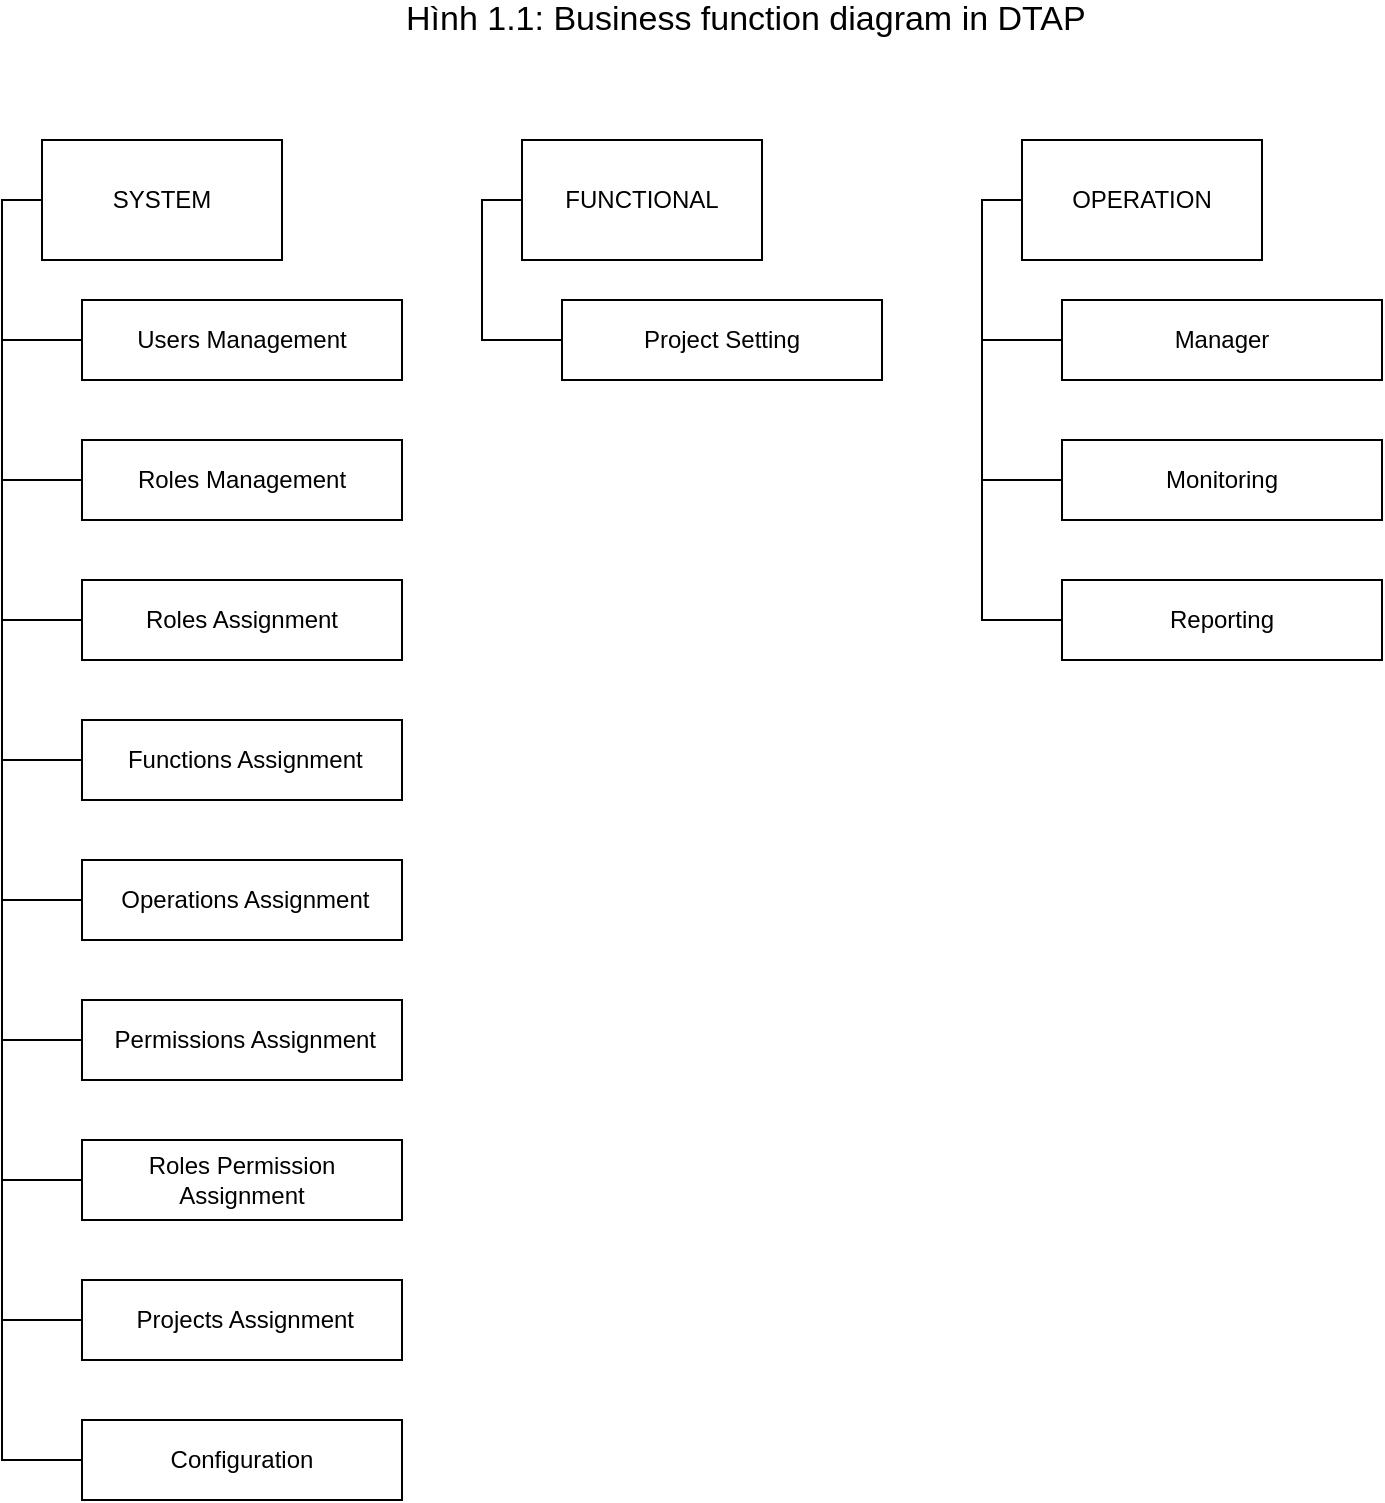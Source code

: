 <mxfile version="14.1.8" type="device" pages="10"><diagram id="o9b1clg87sfLxV2oGJxe" name="hinh 1.1"><mxGraphModel dx="1422" dy="801" grid="1" gridSize="10" guides="1" tooltips="1" connect="1" arrows="1" fold="1" page="1" pageScale="1" pageWidth="850" pageHeight="1100" math="0" shadow="0"><root><mxCell id="DLTJM3zEy-wGTqdxHQ5u-0"/><mxCell id="DLTJM3zEy-wGTqdxHQ5u-1" parent="DLTJM3zEy-wGTqdxHQ5u-0"/><mxCell id="DLTJM3zEy-wGTqdxHQ5u-2" value="SYSTEM" style="rounded=0;whiteSpace=wrap;html=1;" parent="DLTJM3zEy-wGTqdxHQ5u-1" vertex="1"><mxGeometry x="100" y="120" width="120" height="60" as="geometry"/></mxCell><mxCell id="TvgYXFnJTHWV1PCIYFwl-0" style="edgeStyle=orthogonalEdgeStyle;rounded=0;orthogonalLoop=1;jettySize=auto;html=1;entryX=0;entryY=0.5;entryDx=0;entryDy=0;startArrow=none;startFill=0;endArrow=none;endFill=0;" parent="DLTJM3zEy-wGTqdxHQ5u-1" source="DLTJM3zEy-wGTqdxHQ5u-3" target="DLTJM3zEy-wGTqdxHQ5u-14" edge="1"><mxGeometry relative="1" as="geometry"><Array as="points"><mxPoint x="320" y="150"/><mxPoint x="320" y="220"/></Array></mxGeometry></mxCell><mxCell id="DLTJM3zEy-wGTqdxHQ5u-3" value="FUNCTIONAL" style="rounded=0;whiteSpace=wrap;html=1;" parent="DLTJM3zEy-wGTqdxHQ5u-1" vertex="1"><mxGeometry x="340" y="120" width="120" height="60" as="geometry"/></mxCell><mxCell id="DLTJM3zEy-wGTqdxHQ5u-4" value="OPERATION" style="rounded=0;whiteSpace=wrap;html=1;" parent="DLTJM3zEy-wGTqdxHQ5u-1" vertex="1"><mxGeometry x="590" y="120" width="120" height="60" as="geometry"/></mxCell><mxCell id="DLTJM3zEy-wGTqdxHQ5u-5" style="edgeStyle=orthogonalEdgeStyle;rounded=0;orthogonalLoop=1;jettySize=auto;html=1;entryX=0;entryY=0.5;entryDx=0;entryDy=0;endArrow=none;endFill=0;" parent="DLTJM3zEy-wGTqdxHQ5u-1" source="DLTJM3zEy-wGTqdxHQ5u-6" target="DLTJM3zEy-wGTqdxHQ5u-2" edge="1"><mxGeometry relative="1" as="geometry"><Array as="points"><mxPoint x="80" y="220"/><mxPoint x="80" y="150"/></Array></mxGeometry></mxCell><mxCell id="DLTJM3zEy-wGTqdxHQ5u-6" value="Users Management" style="rounded=0;whiteSpace=wrap;html=1;" parent="DLTJM3zEy-wGTqdxHQ5u-1" vertex="1"><mxGeometry x="120" y="200" width="160" height="40" as="geometry"/></mxCell><mxCell id="DLTJM3zEy-wGTqdxHQ5u-7" style="edgeStyle=orthogonalEdgeStyle;rounded=0;orthogonalLoop=1;jettySize=auto;html=1;entryX=0;entryY=0.5;entryDx=0;entryDy=0;endArrow=none;endFill=0;" parent="DLTJM3zEy-wGTqdxHQ5u-1" source="DLTJM3zEy-wGTqdxHQ5u-8" target="DLTJM3zEy-wGTqdxHQ5u-2" edge="1"><mxGeometry relative="1" as="geometry"><Array as="points"><mxPoint x="80" y="290"/><mxPoint x="80" y="150"/></Array></mxGeometry></mxCell><mxCell id="DLTJM3zEy-wGTqdxHQ5u-8" value="Roles Management" style="rounded=0;whiteSpace=wrap;html=1;" parent="DLTJM3zEy-wGTqdxHQ5u-1" vertex="1"><mxGeometry x="120" y="270" width="160" height="40" as="geometry"/></mxCell><mxCell id="DLTJM3zEy-wGTqdxHQ5u-14" value="Project Setting" style="rounded=0;whiteSpace=wrap;html=1;" parent="DLTJM3zEy-wGTqdxHQ5u-1" vertex="1"><mxGeometry x="360" y="200" width="160" height="40" as="geometry"/></mxCell><mxCell id="DLTJM3zEy-wGTqdxHQ5u-17" style="edgeStyle=orthogonalEdgeStyle;rounded=0;orthogonalLoop=1;jettySize=auto;html=1;entryX=0;entryY=0.5;entryDx=0;entryDy=0;endArrow=none;endFill=0;" parent="DLTJM3zEy-wGTqdxHQ5u-1" source="DLTJM3zEy-wGTqdxHQ5u-18" target="DLTJM3zEy-wGTqdxHQ5u-4" edge="1"><mxGeometry relative="1" as="geometry"><Array as="points"><mxPoint x="690" y="220"/><mxPoint x="570" y="220"/><mxPoint x="570" y="150"/></Array></mxGeometry></mxCell><mxCell id="DLTJM3zEy-wGTqdxHQ5u-18" value="Manager" style="rounded=0;whiteSpace=wrap;html=1;" parent="DLTJM3zEy-wGTqdxHQ5u-1" vertex="1"><mxGeometry x="610" y="200" width="160" height="40" as="geometry"/></mxCell><mxCell id="DLTJM3zEy-wGTqdxHQ5u-19" style="edgeStyle=orthogonalEdgeStyle;rounded=0;orthogonalLoop=1;jettySize=auto;html=1;entryX=0;entryY=0.5;entryDx=0;entryDy=0;endArrow=none;endFill=0;" parent="DLTJM3zEy-wGTqdxHQ5u-1" source="DLTJM3zEy-wGTqdxHQ5u-20" target="DLTJM3zEy-wGTqdxHQ5u-4" edge="1"><mxGeometry relative="1" as="geometry"><Array as="points"><mxPoint x="690" y="290"/><mxPoint x="570" y="290"/><mxPoint x="570" y="150"/></Array></mxGeometry></mxCell><mxCell id="DLTJM3zEy-wGTqdxHQ5u-20" value="Monitoring" style="rounded=0;whiteSpace=wrap;html=1;" parent="DLTJM3zEy-wGTqdxHQ5u-1" vertex="1"><mxGeometry x="610" y="270" width="160" height="40" as="geometry"/></mxCell><mxCell id="DLTJM3zEy-wGTqdxHQ5u-21" style="edgeStyle=orthogonalEdgeStyle;rounded=0;orthogonalLoop=1;jettySize=auto;html=1;entryX=0;entryY=0.5;entryDx=0;entryDy=0;endArrow=none;endFill=0;" parent="DLTJM3zEy-wGTqdxHQ5u-1" source="DLTJM3zEy-wGTqdxHQ5u-22" target="DLTJM3zEy-wGTqdxHQ5u-4" edge="1"><mxGeometry relative="1" as="geometry"><Array as="points"><mxPoint x="690" y="360"/><mxPoint x="570" y="360"/><mxPoint x="570" y="150"/></Array></mxGeometry></mxCell><mxCell id="DLTJM3zEy-wGTqdxHQ5u-22" value="Reporting" style="rounded=0;whiteSpace=wrap;html=1;" parent="DLTJM3zEy-wGTqdxHQ5u-1" vertex="1"><mxGeometry x="610" y="340" width="160" height="40" as="geometry"/></mxCell><mxCell id="DLTJM3zEy-wGTqdxHQ5u-23" value="&lt;font style=&quot;font-size: 17px&quot;&gt;&lt;span&gt;Hình 1.1: Business function diagram in DTAP&lt;/span&gt;&lt;/font&gt;" style="text;html=1;align=left;verticalAlign=middle;resizable=0;points=[];autosize=1;fontStyle=0" parent="DLTJM3zEy-wGTqdxHQ5u-1" vertex="1"><mxGeometry x="280" y="50" width="360" height="20" as="geometry"/></mxCell><mxCell id="BGqWe0Lx_OXRdpHGKfUE-0" style="edgeStyle=orthogonalEdgeStyle;rounded=0;orthogonalLoop=1;jettySize=auto;html=1;entryX=0;entryY=0.5;entryDx=0;entryDy=0;startArrow=none;startFill=0;endArrow=none;endFill=0;exitX=0;exitY=0.5;exitDx=0;exitDy=0;" parent="DLTJM3zEy-wGTqdxHQ5u-1" source="UH5oCGBimoamo26eM5b0-0" target="DLTJM3zEy-wGTqdxHQ5u-2" edge="1"><mxGeometry relative="1" as="geometry"><Array as="points"><mxPoint x="80" y="430"/><mxPoint x="80" y="150"/></Array></mxGeometry></mxCell><mxCell id="BGqWe0Lx_OXRdpHGKfUE-1" style="edgeStyle=orthogonalEdgeStyle;rounded=0;orthogonalLoop=1;jettySize=auto;html=1;entryX=0;entryY=0.5;entryDx=0;entryDy=0;startArrow=none;startFill=0;endArrow=none;endFill=0;" parent="DLTJM3zEy-wGTqdxHQ5u-1" source="D_j2IQKAx83kxZN-yng1-0" target="DLTJM3zEy-wGTqdxHQ5u-2" edge="1"><mxGeometry relative="1" as="geometry"><Array as="points"><mxPoint x="80" y="360"/><mxPoint x="80" y="150"/></Array></mxGeometry></mxCell><mxCell id="D_j2IQKAx83kxZN-yng1-0" value="Roles Assignment" style="rounded=0;whiteSpace=wrap;html=1;" parent="DLTJM3zEy-wGTqdxHQ5u-1" vertex="1"><mxGeometry x="120" y="340" width="160" height="40" as="geometry"/></mxCell><mxCell id="UH5oCGBimoamo26eM5b0-0" value="&amp;nbsp;Functions Assignment" style="rounded=0;whiteSpace=wrap;html=1;" parent="DLTJM3zEy-wGTqdxHQ5u-1" vertex="1"><mxGeometry x="120" y="410" width="160" height="40" as="geometry"/></mxCell><mxCell id="BGqWe0Lx_OXRdpHGKfUE-2" style="edgeStyle=orthogonalEdgeStyle;rounded=0;orthogonalLoop=1;jettySize=auto;html=1;entryX=0;entryY=0.5;entryDx=0;entryDy=0;startArrow=none;startFill=0;endArrow=none;endFill=0;" parent="DLTJM3zEy-wGTqdxHQ5u-1" source="_WZ5Gp3EMpRHGhyqvnS0-0" target="DLTJM3zEy-wGTqdxHQ5u-2" edge="1"><mxGeometry relative="1" as="geometry"><Array as="points"><mxPoint x="80" y="500"/><mxPoint x="80" y="150"/></Array></mxGeometry></mxCell><mxCell id="_WZ5Gp3EMpRHGhyqvnS0-0" value="&amp;nbsp;Operations Assignment" style="rounded=0;whiteSpace=wrap;html=1;" parent="DLTJM3zEy-wGTqdxHQ5u-1" vertex="1"><mxGeometry x="120" y="480" width="160" height="40" as="geometry"/></mxCell><mxCell id="BGqWe0Lx_OXRdpHGKfUE-3" style="edgeStyle=orthogonalEdgeStyle;rounded=0;orthogonalLoop=1;jettySize=auto;html=1;entryX=0;entryY=0.5;entryDx=0;entryDy=0;startArrow=none;startFill=0;endArrow=none;endFill=0;" parent="DLTJM3zEy-wGTqdxHQ5u-1" source="dMRpKdvnM2h4ty7hHsUu-0" target="DLTJM3zEy-wGTqdxHQ5u-2" edge="1"><mxGeometry relative="1" as="geometry"><Array as="points"><mxPoint x="80" y="570"/><mxPoint x="80" y="150"/></Array></mxGeometry></mxCell><mxCell id="dMRpKdvnM2h4ty7hHsUu-0" value="&amp;nbsp;Permissions Assignment" style="rounded=0;whiteSpace=wrap;html=1;" parent="DLTJM3zEy-wGTqdxHQ5u-1" vertex="1"><mxGeometry x="120" y="550" width="160" height="40" as="geometry"/></mxCell><mxCell id="BGqWe0Lx_OXRdpHGKfUE-4" style="edgeStyle=orthogonalEdgeStyle;rounded=0;orthogonalLoop=1;jettySize=auto;html=1;entryX=0;entryY=0.5;entryDx=0;entryDy=0;startArrow=none;startFill=0;endArrow=none;endFill=0;" parent="DLTJM3zEy-wGTqdxHQ5u-1" source="KYdz3yjo95WakqKD24kb-0" target="DLTJM3zEy-wGTqdxHQ5u-2" edge="1"><mxGeometry relative="1" as="geometry"><Array as="points"><mxPoint x="80" y="640"/><mxPoint x="80" y="150"/></Array></mxGeometry></mxCell><mxCell id="KYdz3yjo95WakqKD24kb-0" value="Roles Permission Assignment" style="rounded=0;whiteSpace=wrap;html=1;" parent="DLTJM3zEy-wGTqdxHQ5u-1" vertex="1"><mxGeometry x="120" y="620" width="160" height="40" as="geometry"/></mxCell><mxCell id="BGqWe0Lx_OXRdpHGKfUE-5" style="edgeStyle=orthogonalEdgeStyle;rounded=0;orthogonalLoop=1;jettySize=auto;html=1;entryX=0;entryY=0.5;entryDx=0;entryDy=0;startArrow=none;startFill=0;endArrow=none;endFill=0;" parent="DLTJM3zEy-wGTqdxHQ5u-1" source="KYdz3yjo95WakqKD24kb-1" target="DLTJM3zEy-wGTqdxHQ5u-2" edge="1"><mxGeometry relative="1" as="geometry"><Array as="points"><mxPoint x="80" y="710"/><mxPoint x="80" y="150"/></Array></mxGeometry></mxCell><mxCell id="KYdz3yjo95WakqKD24kb-1" value="&amp;nbsp;Projects Assignment" style="rounded=0;whiteSpace=wrap;html=1;" parent="DLTJM3zEy-wGTqdxHQ5u-1" vertex="1"><mxGeometry x="120" y="690" width="160" height="40" as="geometry"/></mxCell><mxCell id="BGqWe0Lx_OXRdpHGKfUE-6" style="edgeStyle=orthogonalEdgeStyle;rounded=0;orthogonalLoop=1;jettySize=auto;html=1;entryX=0;entryY=0.5;entryDx=0;entryDy=0;startArrow=none;startFill=0;endArrow=none;endFill=0;" parent="DLTJM3zEy-wGTqdxHQ5u-1" source="qS5eRqJXJanxDUGbZGPq-0" target="DLTJM3zEy-wGTqdxHQ5u-2" edge="1"><mxGeometry relative="1" as="geometry"><Array as="points"><mxPoint x="80" y="780"/><mxPoint x="80" y="150"/></Array></mxGeometry></mxCell><mxCell id="qS5eRqJXJanxDUGbZGPq-0" value="Configuration" style="rounded=0;whiteSpace=wrap;html=1;" parent="DLTJM3zEy-wGTqdxHQ5u-1" vertex="1"><mxGeometry x="120" y="760" width="160" height="40" as="geometry"/></mxCell></root></mxGraphModel></diagram><diagram id="UNBChPapt-8Uw27X32aQ" name="Hinh 1.2"><mxGraphModel dx="1422" dy="801" grid="1" gridSize="10" guides="1" tooltips="1" connect="1" arrows="1" fold="1" page="1" pageScale="1" pageWidth="850" pageHeight="1100" math="0" shadow="0"><root><mxCell id="ZSZ4rXvzJ-fbJkxPv5Ou-0"/><mxCell id="ZSZ4rXvzJ-fbJkxPv5Ou-1" parent="ZSZ4rXvzJ-fbJkxPv5Ou-0"/><mxCell id="ZSZ4rXvzJ-fbJkxPv5Ou-2" style="edgeStyle=orthogonalEdgeStyle;rounded=0;orthogonalLoop=1;jettySize=auto;html=1;entryX=1;entryY=0.5;entryDx=0;entryDy=0;endArrow=none;endFill=0;" parent="ZSZ4rXvzJ-fbJkxPv5Ou-1" source="ZSZ4rXvzJ-fbJkxPv5Ou-3" target="ZSZ4rXvzJ-fbJkxPv5Ou-18" edge="1"><mxGeometry relative="1" as="geometry"/></mxCell><mxCell id="ZSZ4rXvzJ-fbJkxPv5Ou-3" value="Manager" style="rounded=0;whiteSpace=wrap;html=1;" parent="ZSZ4rXvzJ-fbJkxPv5Ou-1" vertex="1"><mxGeometry x="160" y="80" width="110" height="40" as="geometry"/></mxCell><mxCell id="ZSZ4rXvzJ-fbJkxPv5Ou-4" value="Monitoring" style="rounded=0;whiteSpace=wrap;html=1;" parent="ZSZ4rXvzJ-fbJkxPv5Ou-1" vertex="1"><mxGeometry x="426.0" y="80" width="110" height="40" as="geometry"/></mxCell><mxCell id="ZSZ4rXvzJ-fbJkxPv5Ou-5" value="Reporting" style="rounded=0;whiteSpace=wrap;html=1;" parent="ZSZ4rXvzJ-fbJkxPv5Ou-1" vertex="1"><mxGeometry x="627.06" y="80" width="110" height="40" as="geometry"/></mxCell><mxCell id="ZSZ4rXvzJ-fbJkxPv5Ou-6" style="edgeStyle=orthogonalEdgeStyle;rounded=0;orthogonalLoop=1;jettySize=auto;html=1;entryX=0;entryY=0.5;entryDx=0;entryDy=0;endArrow=none;endFill=0;" parent="ZSZ4rXvzJ-fbJkxPv5Ou-1" source="ZSZ4rXvzJ-fbJkxPv5Ou-7" target="ZSZ4rXvzJ-fbJkxPv5Ou-5" edge="1"><mxGeometry relative="1" as="geometry"><Array as="points"><mxPoint x="617.06" y="165"/><mxPoint x="617.06" y="100"/></Array></mxGeometry></mxCell><mxCell id="ZSZ4rXvzJ-fbJkxPv5Ou-7" value="Performance Report" style="rounded=0;whiteSpace=wrap;html=1;" parent="ZSZ4rXvzJ-fbJkxPv5Ou-1" vertex="1"><mxGeometry x="647.06" y="150" width="140" height="40" as="geometry"/></mxCell><mxCell id="ZSZ4rXvzJ-fbJkxPv5Ou-8" style="edgeStyle=orthogonalEdgeStyle;rounded=0;orthogonalLoop=1;jettySize=auto;html=1;entryX=0;entryY=0.5;entryDx=0;entryDy=0;endArrow=none;endFill=0;" parent="ZSZ4rXvzJ-fbJkxPv5Ou-1" source="ZSZ4rXvzJ-fbJkxPv5Ou-9" target="ZSZ4rXvzJ-fbJkxPv5Ou-4" edge="1"><mxGeometry relative="1" as="geometry"><Array as="points"><mxPoint x="416" y="165"/><mxPoint x="416" y="100"/></Array></mxGeometry></mxCell><mxCell id="ZSZ4rXvzJ-fbJkxPv5Ou-9" value="Monitor Operator" style="rounded=0;whiteSpace=wrap;html=1;" parent="ZSZ4rXvzJ-fbJkxPv5Ou-1" vertex="1"><mxGeometry x="446.0" y="150" width="140" height="40" as="geometry"/></mxCell><mxCell id="ZSZ4rXvzJ-fbJkxPv5Ou-10" style="edgeStyle=orthogonalEdgeStyle;rounded=0;orthogonalLoop=1;jettySize=auto;html=1;entryX=0.5;entryY=1;entryDx=0;entryDy=0;endArrow=none;endFill=0;" parent="ZSZ4rXvzJ-fbJkxPv5Ou-1" source="ZSZ4rXvzJ-fbJkxPv5Ou-11" target="ZSZ4rXvzJ-fbJkxPv5Ou-3" edge="1"><mxGeometry relative="1" as="geometry"><Array as="points"><mxPoint x="110" y="170"/><mxPoint x="215" y="170"/></Array></mxGeometry></mxCell><mxCell id="ZSZ4rXvzJ-fbJkxPv5Ou-11" value="Acquisitions" style="rounded=0;whiteSpace=wrap;html=1;" parent="ZSZ4rXvzJ-fbJkxPv5Ou-1" vertex="1"><mxGeometry x="40" y="150" width="140" height="40" as="geometry"/></mxCell><mxCell id="ZSZ4rXvzJ-fbJkxPv5Ou-12" style="edgeStyle=orthogonalEdgeStyle;rounded=0;orthogonalLoop=1;jettySize=auto;html=1;entryX=0.5;entryY=1;entryDx=0;entryDy=0;endArrow=none;endFill=0;" parent="ZSZ4rXvzJ-fbJkxPv5Ou-1" source="ZSZ4rXvzJ-fbJkxPv5Ou-13" target="ZSZ4rXvzJ-fbJkxPv5Ou-3" edge="1"><mxGeometry relative="1" as="geometry"><Array as="points"><mxPoint x="320" y="170"/><mxPoint x="215" y="170"/></Array></mxGeometry></mxCell><mxCell id="ZSZ4rXvzJ-fbJkxPv5Ou-13" value="Batch information" style="rounded=0;whiteSpace=wrap;html=1;" parent="ZSZ4rXvzJ-fbJkxPv5Ou-1" vertex="1"><mxGeometry x="250" y="150" width="140" height="40" as="geometry"/></mxCell><mxCell id="ZSZ4rXvzJ-fbJkxPv5Ou-14" style="edgeStyle=orthogonalEdgeStyle;rounded=0;orthogonalLoop=1;jettySize=auto;html=1;entryX=0.5;entryY=1;entryDx=0;entryDy=0;endArrow=none;endFill=0;" parent="ZSZ4rXvzJ-fbJkxPv5Ou-1" source="ZSZ4rXvzJ-fbJkxPv5Ou-15" target="ZSZ4rXvzJ-fbJkxPv5Ou-3" edge="1"><mxGeometry relative="1" as="geometry"><Array as="points"><mxPoint x="110" y="240"/><mxPoint x="215" y="240"/></Array></mxGeometry></mxCell><mxCell id="ZSZ4rXvzJ-fbJkxPv5Ou-15" value="Batch Priority" style="rounded=0;whiteSpace=wrap;html=1;" parent="ZSZ4rXvzJ-fbJkxPv5Ou-1" vertex="1"><mxGeometry x="40" y="220" width="140" height="40" as="geometry"/></mxCell><mxCell id="ZSZ4rXvzJ-fbJkxPv5Ou-16" style="edgeStyle=orthogonalEdgeStyle;rounded=0;orthogonalLoop=1;jettySize=auto;html=1;entryX=0.5;entryY=1;entryDx=0;entryDy=0;endArrow=none;endFill=0;" parent="ZSZ4rXvzJ-fbJkxPv5Ou-1" source="ZSZ4rXvzJ-fbJkxPv5Ou-17" target="ZSZ4rXvzJ-fbJkxPv5Ou-3" edge="1"><mxGeometry relative="1" as="geometry"><Array as="points"><mxPoint x="110" y="310"/><mxPoint x="215" y="310"/></Array></mxGeometry></mxCell><mxCell id="ZSZ4rXvzJ-fbJkxPv5Ou-17" value="Export data" style="rounded=0;whiteSpace=wrap;html=1;" parent="ZSZ4rXvzJ-fbJkxPv5Ou-1" vertex="1"><mxGeometry x="40" y="290" width="140" height="40" as="geometry"/></mxCell><mxCell id="ZSZ4rXvzJ-fbJkxPv5Ou-18" value="Manual Upload" style="rounded=0;whiteSpace=wrap;html=1;" parent="ZSZ4rXvzJ-fbJkxPv5Ou-1" vertex="1"><mxGeometry x="40" y="360" width="140" height="40" as="geometry"/></mxCell><mxCell id="ZSZ4rXvzJ-fbJkxPv5Ou-19" style="edgeStyle=orthogonalEdgeStyle;rounded=0;orthogonalLoop=1;jettySize=auto;html=1;entryX=0.5;entryY=1;entryDx=0;entryDy=0;endArrow=none;endFill=0;" parent="ZSZ4rXvzJ-fbJkxPv5Ou-1" source="ZSZ4rXvzJ-fbJkxPv5Ou-20" target="ZSZ4rXvzJ-fbJkxPv5Ou-3" edge="1"><mxGeometry relative="1" as="geometry"><Array as="points"><mxPoint x="320" y="240"/><mxPoint x="215" y="240"/></Array></mxGeometry></mxCell><mxCell id="ZSZ4rXvzJ-fbJkxPv5Ou-20" value="Verifying Configuration" style="rounded=0;whiteSpace=wrap;html=1;" parent="ZSZ4rXvzJ-fbJkxPv5Ou-1" vertex="1"><mxGeometry x="250" y="220" width="140" height="40" as="geometry"/></mxCell><mxCell id="ZSZ4rXvzJ-fbJkxPv5Ou-21" style="edgeStyle=orthogonalEdgeStyle;rounded=0;orthogonalLoop=1;jettySize=auto;html=1;entryX=0.5;entryY=1;entryDx=0;entryDy=0;endArrow=none;endFill=0;" parent="ZSZ4rXvzJ-fbJkxPv5Ou-1" source="ZSZ4rXvzJ-fbJkxPv5Ou-22" target="ZSZ4rXvzJ-fbJkxPv5Ou-3" edge="1"><mxGeometry relative="1" as="geometry"><Array as="points"><mxPoint x="320" y="310"/><mxPoint x="215" y="310"/></Array></mxGeometry></mxCell><mxCell id="ZSZ4rXvzJ-fbJkxPv5Ou-22" value="View Data Entry" style="rounded=0;whiteSpace=wrap;html=1;" parent="ZSZ4rXvzJ-fbJkxPv5Ou-1" vertex="1"><mxGeometry x="250" y="290" width="140" height="40" as="geometry"/></mxCell><mxCell id="ZSZ4rXvzJ-fbJkxPv5Ou-23" value="&lt;font style=&quot;font-size: 17px&quot;&gt;Hình 1.2: Business function diagram in Operation function&lt;br&gt;&lt;/font&gt;" style="text;html=1;align=left;verticalAlign=middle;resizable=0;points=[];autosize=1;" parent="ZSZ4rXvzJ-fbJkxPv5Ou-1" vertex="1"><mxGeometry x="240" y="30" width="450" height="20" as="geometry"/></mxCell></root></mxGraphModel></diagram><diagram id="eAqAfal2cORpmN0hEz8S" name="Hinh 1.3"><mxGraphModel dx="1422" dy="741" grid="1" gridSize="10" guides="1" tooltips="1" connect="1" arrows="1" fold="1" page="1" pageScale="1" pageWidth="850" pageHeight="1100" math="0" shadow="0"><root><mxCell id="_Rb0onCqKLUYsWUCOaeu-0"/><mxCell id="_Rb0onCqKLUYsWUCOaeu-1" parent="_Rb0onCqKLUYsWUCOaeu-0"/><mxCell id="_Rb0onCqKLUYsWUCOaeu-2" style="edgeStyle=orthogonalEdgeStyle;rounded=0;orthogonalLoop=1;jettySize=auto;html=1;entryX=1;entryY=0.5;entryDx=0;entryDy=0;endArrow=none;endFill=0;" parent="_Rb0onCqKLUYsWUCOaeu-1" source="_Rb0onCqKLUYsWUCOaeu-3" target="_Rb0onCqKLUYsWUCOaeu-12" edge="1"><mxGeometry relative="1" as="geometry"/></mxCell><mxCell id="_Rb0onCqKLUYsWUCOaeu-3" value="Project setting" style="rounded=0;whiteSpace=wrap;html=1;" parent="_Rb0onCqKLUYsWUCOaeu-1" vertex="1"><mxGeometry x="370" y="80" width="110" height="40" as="geometry"/></mxCell><mxCell id="_Rb0onCqKLUYsWUCOaeu-4" style="edgeStyle=orthogonalEdgeStyle;rounded=0;orthogonalLoop=1;jettySize=auto;html=1;entryX=0.5;entryY=1;entryDx=0;entryDy=0;endArrow=none;endFill=0;" parent="_Rb0onCqKLUYsWUCOaeu-1" source="_Rb0onCqKLUYsWUCOaeu-5" target="_Rb0onCqKLUYsWUCOaeu-3" edge="1"><mxGeometry relative="1" as="geometry"><Array as="points"><mxPoint x="320" y="170"/><mxPoint x="425" y="170"/></Array></mxGeometry></mxCell><mxCell id="_Rb0onCqKLUYsWUCOaeu-5" value="Detail sources" style="rounded=0;whiteSpace=wrap;html=1;" parent="_Rb0onCqKLUYsWUCOaeu-1" vertex="1"><mxGeometry x="250" y="150" width="140" height="40" as="geometry"/></mxCell><mxCell id="_Rb0onCqKLUYsWUCOaeu-6" style="edgeStyle=orthogonalEdgeStyle;rounded=0;orthogonalLoop=1;jettySize=auto;html=1;entryX=0.5;entryY=1;entryDx=0;entryDy=0;endArrow=none;endFill=0;" parent="_Rb0onCqKLUYsWUCOaeu-1" source="_Rb0onCqKLUYsWUCOaeu-7" target="_Rb0onCqKLUYsWUCOaeu-3" edge="1"><mxGeometry relative="1" as="geometry"><Array as="points"><mxPoint x="530" y="170"/><mxPoint x="425" y="170"/></Array></mxGeometry></mxCell><mxCell id="_Rb0onCqKLUYsWUCOaeu-7" value="Export Configuration" style="rounded=0;whiteSpace=wrap;html=1;" parent="_Rb0onCqKLUYsWUCOaeu-1" vertex="1"><mxGeometry x="460" y="150" width="140" height="40" as="geometry"/></mxCell><mxCell id="_Rb0onCqKLUYsWUCOaeu-8" style="edgeStyle=orthogonalEdgeStyle;rounded=0;orthogonalLoop=1;jettySize=auto;html=1;entryX=0.5;entryY=1;entryDx=0;entryDy=0;endArrow=none;endFill=0;" parent="_Rb0onCqKLUYsWUCOaeu-1" source="_Rb0onCqKLUYsWUCOaeu-9" target="_Rb0onCqKLUYsWUCOaeu-3" edge="1"><mxGeometry relative="1" as="geometry"><Array as="points"><mxPoint x="320" y="240"/><mxPoint x="425" y="240"/></Array></mxGeometry></mxCell><mxCell id="_Rb0onCqKLUYsWUCOaeu-9" value="Export data allocated Configuration" style="rounded=0;whiteSpace=wrap;html=1;" parent="_Rb0onCqKLUYsWUCOaeu-1" vertex="1"><mxGeometry x="250" y="220" width="140" height="40" as="geometry"/></mxCell><mxCell id="_Rb0onCqKLUYsWUCOaeu-10" style="edgeStyle=orthogonalEdgeStyle;rounded=0;orthogonalLoop=1;jettySize=auto;html=1;entryX=0.5;entryY=1;entryDx=0;entryDy=0;endArrow=none;endFill=0;" parent="_Rb0onCqKLUYsWUCOaeu-1" source="_Rb0onCqKLUYsWUCOaeu-11" target="_Rb0onCqKLUYsWUCOaeu-3" edge="1"><mxGeometry relative="1" as="geometry"><Array as="points"><mxPoint x="320" y="310"/><mxPoint x="425" y="310"/></Array></mxGeometry></mxCell><mxCell id="_Rb0onCqKLUYsWUCOaeu-11" value="Final Configuration" style="rounded=0;whiteSpace=wrap;html=1;" parent="_Rb0onCqKLUYsWUCOaeu-1" vertex="1"><mxGeometry x="250" y="290" width="140" height="40" as="geometry"/></mxCell><mxCell id="_Rb0onCqKLUYsWUCOaeu-12" value="Response evaluations" style="rounded=0;whiteSpace=wrap;html=1;" parent="_Rb0onCqKLUYsWUCOaeu-1" vertex="1"><mxGeometry x="250" y="360" width="140" height="40" as="geometry"/></mxCell><mxCell id="_Rb0onCqKLUYsWUCOaeu-13" style="edgeStyle=orthogonalEdgeStyle;rounded=0;orthogonalLoop=1;jettySize=auto;html=1;entryX=0.5;entryY=1;entryDx=0;entryDy=0;endArrow=none;endFill=0;" parent="_Rb0onCqKLUYsWUCOaeu-1" source="_Rb0onCqKLUYsWUCOaeu-14" target="_Rb0onCqKLUYsWUCOaeu-3" edge="1"><mxGeometry relative="1" as="geometry"><Array as="points"><mxPoint x="530" y="240"/><mxPoint x="425" y="240"/></Array></mxGeometry></mxCell><mxCell id="_Rb0onCqKLUYsWUCOaeu-14" value="Field value definitions" style="rounded=0;whiteSpace=wrap;html=1;" parent="_Rb0onCqKLUYsWUCOaeu-1" vertex="1"><mxGeometry x="460" y="220" width="140" height="40" as="geometry"/></mxCell><mxCell id="_Rb0onCqKLUYsWUCOaeu-15" style="edgeStyle=orthogonalEdgeStyle;rounded=0;orthogonalLoop=1;jettySize=auto;html=1;entryX=0.5;entryY=1;entryDx=0;entryDy=0;endArrow=none;endFill=0;" parent="_Rb0onCqKLUYsWUCOaeu-1" source="_Rb0onCqKLUYsWUCOaeu-16" target="_Rb0onCqKLUYsWUCOaeu-3" edge="1"><mxGeometry relative="1" as="geometry"><Array as="points"><mxPoint x="530" y="310"/><mxPoint x="425" y="310"/></Array></mxGeometry></mxCell><mxCell id="_Rb0onCqKLUYsWUCOaeu-16" value="Layout definitions" style="rounded=0;whiteSpace=wrap;html=1;" parent="_Rb0onCqKLUYsWUCOaeu-1" vertex="1"><mxGeometry x="460" y="290" width="140" height="40" as="geometry"/></mxCell><mxCell id="_Rb0onCqKLUYsWUCOaeu-17" value="&lt;font style=&quot;font-size: 17px&quot;&gt;Hình 1.3: Business function diagram in&amp;nbsp; Project setting function&lt;br&gt;&lt;/font&gt;" style="text;html=1;align=left;verticalAlign=middle;resizable=0;points=[];autosize=1;" parent="_Rb0onCqKLUYsWUCOaeu-1" vertex="1"><mxGeometry x="240" y="30" width="490" height="20" as="geometry"/></mxCell><mxCell id="_Rb0onCqKLUYsWUCOaeu-18" style="edgeStyle=orthogonalEdgeStyle;rounded=0;orthogonalLoop=1;jettySize=auto;html=1;entryX=0.5;entryY=1;entryDx=0;entryDy=0;endArrow=none;endFill=0;fontColor=none;" parent="_Rb0onCqKLUYsWUCOaeu-1" source="_Rb0onCqKLUYsWUCOaeu-19" target="_Rb0onCqKLUYsWUCOaeu-3" edge="1"><mxGeometry relative="1" as="geometry"><Array as="points"><mxPoint x="530" y="380"/><mxPoint x="425" y="380"/></Array></mxGeometry></mxCell><mxCell id="_Rb0onCqKLUYsWUCOaeu-19" value="Transform Configuration" style="rounded=0;whiteSpace=wrap;html=1;" parent="_Rb0onCqKLUYsWUCOaeu-1" vertex="1"><mxGeometry x="460" y="360" width="140" height="40" as="geometry"/></mxCell><mxCell id="_Rb0onCqKLUYsWUCOaeu-20" style="edgeStyle=orthogonalEdgeStyle;rounded=0;orthogonalLoop=1;jettySize=auto;html=1;entryX=0.5;entryY=1;entryDx=0;entryDy=0;endArrow=none;endFill=0;fontColor=none;" parent="_Rb0onCqKLUYsWUCOaeu-1" source="_Rb0onCqKLUYsWUCOaeu-21" target="_Rb0onCqKLUYsWUCOaeu-3" edge="1"><mxGeometry relative="1" as="geometry"><Array as="points"><mxPoint x="320" y="450"/><mxPoint x="425" y="450"/></Array></mxGeometry></mxCell><mxCell id="_Rb0onCqKLUYsWUCOaeu-21" value="Upload configuration" style="rounded=0;whiteSpace=wrap;html=1;" parent="_Rb0onCqKLUYsWUCOaeu-1" vertex="1"><mxGeometry x="250" y="430" width="140" height="40" as="geometry"/></mxCell><mxCell id="_Rb0onCqKLUYsWUCOaeu-22" style="edgeStyle=orthogonalEdgeStyle;rounded=0;orthogonalLoop=1;jettySize=auto;html=1;entryX=0.5;entryY=1;entryDx=0;entryDy=0;endArrow=none;endFill=0;fontColor=none;" parent="_Rb0onCqKLUYsWUCOaeu-1" source="_Rb0onCqKLUYsWUCOaeu-23" target="_Rb0onCqKLUYsWUCOaeu-3" edge="1"><mxGeometry relative="1" as="geometry"><Array as="points"><mxPoint x="530" y="450"/><mxPoint x="425" y="450"/></Array></mxGeometry></mxCell><mxCell id="_Rb0onCqKLUYsWUCOaeu-23" value="View Key Data Configuration" style="rounded=0;whiteSpace=wrap;html=1;" parent="_Rb0onCqKLUYsWUCOaeu-1" vertex="1"><mxGeometry x="460" y="430" width="140" height="40" as="geometry"/></mxCell><mxCell id="_Rb0onCqKLUYsWUCOaeu-24" style="edgeStyle=orthogonalEdgeStyle;rounded=0;orthogonalLoop=1;jettySize=auto;html=1;entryX=0.5;entryY=1;entryDx=0;entryDy=0;endArrow=none;endFill=0;fontColor=none;" parent="_Rb0onCqKLUYsWUCOaeu-1" source="_Rb0onCqKLUYsWUCOaeu-25" target="_Rb0onCqKLUYsWUCOaeu-3" edge="1"><mxGeometry relative="1" as="geometry"><Array as="points"><mxPoint x="320" y="520"/><mxPoint x="425" y="520"/></Array></mxGeometry></mxCell><mxCell id="_Rb0onCqKLUYsWUCOaeu-25" value="Workflow" style="rounded=0;whiteSpace=wrap;html=1;" parent="_Rb0onCqKLUYsWUCOaeu-1" vertex="1"><mxGeometry x="250" y="500" width="140" height="40" as="geometry"/></mxCell></root></mxGraphModel></diagram><diagram id="-vboaOXuX3AN3JrQGYfE" name=" Hinh 2.1"><mxGraphModel dx="1422" dy="801" grid="1" gridSize="10" guides="1" tooltips="1" connect="1" arrows="1" fold="1" page="1" pageScale="1" pageWidth="850" pageHeight="1100" math="0" shadow="0"><root><mxCell id="1MfHOjcSS1ZPuT7y5PVJ-0"/><mxCell id="1MfHOjcSS1ZPuT7y5PVJ-1" parent="1MfHOjcSS1ZPuT7y5PVJ-0"/><mxCell id="1MfHOjcSS1ZPuT7y5PVJ-2" value="" style="shape=folder;fontStyle=1;spacingTop=10;tabWidth=81;tabHeight=30;tabPosition=left;html=1;fillColor=#dae8fc;strokeColor=#6c8ebf;" parent="1MfHOjcSS1ZPuT7y5PVJ-1" vertex="1"><mxGeometry x="149" y="150" width="340" height="320" as="geometry"/></mxCell><mxCell id="1MfHOjcSS1ZPuT7y5PVJ-3" value="&lt;span&gt;SYSTEM&lt;/span&gt;" style="ellipse;whiteSpace=wrap;html=1;" parent="1MfHOjcSS1ZPuT7y5PVJ-1" vertex="1"><mxGeometry x="270" y="222.5" width="96" height="35" as="geometry"/></mxCell><mxCell id="1MfHOjcSS1ZPuT7y5PVJ-4" value="FUNCTIONAL" style="ellipse;whiteSpace=wrap;html=1;" parent="1MfHOjcSS1ZPuT7y5PVJ-1" vertex="1"><mxGeometry x="271" y="384" width="96" height="34" as="geometry"/></mxCell><mxCell id="1MfHOjcSS1ZPuT7y5PVJ-5" value="OPERATION" style="ellipse;whiteSpace=wrap;html=1;" parent="1MfHOjcSS1ZPuT7y5PVJ-1" vertex="1"><mxGeometry x="271" y="300" width="96" height="37" as="geometry"/></mxCell><mxCell id="1MfHOjcSS1ZPuT7y5PVJ-6" style="edgeStyle=orthogonalEdgeStyle;rounded=0;orthogonalLoop=1;jettySize=auto;html=1;endArrow=none;endFill=0;" parent="1MfHOjcSS1ZPuT7y5PVJ-1" source="1MfHOjcSS1ZPuT7y5PVJ-7" target="1MfHOjcSS1ZPuT7y5PVJ-3" edge="1"><mxGeometry relative="1" as="geometry"><Array as="points"><mxPoint x="246" y="90"/><mxPoint x="246" y="240"/></Array></mxGeometry></mxCell><mxCell id="1MfHOjcSS1ZPuT7y5PVJ-7" value="SA" style="shape=umlActor;verticalLabelPosition=bottom;verticalAlign=top;html=1;outlineConnect=0;" parent="1MfHOjcSS1ZPuT7y5PVJ-1" vertex="1"><mxGeometry x="304" y="60" width="30" height="60" as="geometry"/></mxCell><mxCell id="1MfHOjcSS1ZPuT7y5PVJ-8" value="&lt;span style=&quot;font-size: 17px ; text-align: left&quot;&gt;DTAP&lt;/span&gt;" style="text;html=1;align=center;verticalAlign=middle;resizable=0;points=[];autosize=1;" parent="1MfHOjcSS1ZPuT7y5PVJ-1" vertex="1"><mxGeometry x="159" y="155" width="60" height="20" as="geometry"/></mxCell><mxCell id="1MfHOjcSS1ZPuT7y5PVJ-11" style="edgeStyle=orthogonalEdgeStyle;rounded=0;orthogonalLoop=1;jettySize=auto;html=1;entryX=1;entryY=0.5;entryDx=0;entryDy=0;endArrow=none;endFill=0;" parent="1MfHOjcSS1ZPuT7y5PVJ-1" source="1MfHOjcSS1ZPuT7y5PVJ-13" target="1MfHOjcSS1ZPuT7y5PVJ-5" edge="1"><mxGeometry relative="1" as="geometry"/></mxCell><mxCell id="1MfHOjcSS1ZPuT7y5PVJ-13" value="User Normal" style="shape=umlActor;verticalLabelPosition=bottom;verticalAlign=top;html=1;outlineConnect=0;" parent="1MfHOjcSS1ZPuT7y5PVJ-1" vertex="1"><mxGeometry x="560" y="288.5" width="30" height="60" as="geometry"/></mxCell><mxCell id="1MfHOjcSS1ZPuT7y5PVJ-14" value="&lt;font style=&quot;font-size: 17px&quot;&gt;Hình 2.1: Use case in DTAP&lt;/font&gt;" style="text;html=1;align=left;verticalAlign=middle;resizable=0;points=[];autosize=1;" parent="1MfHOjcSS1ZPuT7y5PVJ-1" vertex="1"><mxGeometry x="290" y="20" width="230" height="20" as="geometry"/></mxCell><mxCell id="1MfHOjcSS1ZPuT7y5PVJ-34" style="edgeStyle=orthogonalEdgeStyle;rounded=0;orthogonalLoop=1;jettySize=auto;html=1;entryX=0;entryY=0.5;entryDx=0;entryDy=0;startArrow=none;startFill=0;endArrow=none;endFill=0;" parent="1MfHOjcSS1ZPuT7y5PVJ-1" source="1MfHOjcSS1ZPuT7y5PVJ-16" target="1MfHOjcSS1ZPuT7y5PVJ-4" edge="1"><mxGeometry relative="1" as="geometry"/></mxCell><mxCell id="1MfHOjcSS1ZPuT7y5PVJ-16" value="&lt;meta charset=&quot;utf-8&quot;&gt;&lt;span style=&quot;color: rgb(0, 0, 0); font-family: helvetica; font-size: 12px; font-style: normal; font-weight: 400; letter-spacing: normal; text-align: center; text-indent: 0px; text-transform: none; word-spacing: 0px; background-color: rgb(248, 249, 250); display: inline; float: none;&quot;&gt;Designer&lt;/span&gt;" style="shape=umlActor;verticalLabelPosition=bottom;verticalAlign=top;html=1;outlineConnect=0;" parent="1MfHOjcSS1ZPuT7y5PVJ-1" vertex="1"><mxGeometry x="40" y="371" width="30" height="60" as="geometry"/></mxCell><mxCell id="1MfHOjcSS1ZPuT7y5PVJ-17" value="Description" style="shape=table;html=1;whiteSpace=wrap;startSize=30;container=1;collapsible=0;childLayout=tableLayout;fixedRows=1;rowLines=0;fontStyle=1;align=center;" parent="1MfHOjcSS1ZPuT7y5PVJ-1" vertex="1"><mxGeometry x="540" y="85" width="230" height="60" as="geometry"/></mxCell><mxCell id="1MfHOjcSS1ZPuT7y5PVJ-18" value="" style="shape=partialRectangle;html=1;whiteSpace=wrap;collapsible=0;dropTarget=0;pointerEvents=0;fillColor=none;top=0;left=0;bottom=0;right=0;points=[[0,0.5],[1,0.5]];portConstraint=eastwest;" parent="1MfHOjcSS1ZPuT7y5PVJ-17" vertex="1"><mxGeometry y="30" width="230" height="30" as="geometry"/></mxCell><mxCell id="1MfHOjcSS1ZPuT7y5PVJ-19" value="&lt;span style=&quot;text-align: left&quot;&gt;SA&lt;/span&gt;" style="shape=partialRectangle;html=1;whiteSpace=wrap;connectable=0;fillColor=none;top=0;left=0;bottom=0;right=0;overflow=hidden;" parent="1MfHOjcSS1ZPuT7y5PVJ-18" vertex="1"><mxGeometry width="64" height="30" as="geometry"/></mxCell><mxCell id="1MfHOjcSS1ZPuT7y5PVJ-20" value="&lt;span&gt;Super Admin&lt;/span&gt;" style="shape=partialRectangle;html=1;whiteSpace=wrap;connectable=0;fillColor=none;top=0;left=0;bottom=0;right=0;align=left;spacingLeft=6;overflow=hidden;" parent="1MfHOjcSS1ZPuT7y5PVJ-18" vertex="1"><mxGeometry x="64" width="166" height="30" as="geometry"/></mxCell></root></mxGraphModel></diagram><diagram id="yOy6kynHsVGfMiStqnJb" name="HInh 2.2"><mxGraphModel dx="1422" dy="801" grid="1" gridSize="10" guides="1" tooltips="1" connect="1" arrows="1" fold="1" page="1" pageScale="1" pageWidth="850" pageHeight="1100" math="0" shadow="0"><root><mxCell id="VDVhjKCX_guxwmr2ANKl-0"/><mxCell id="VDVhjKCX_guxwmr2ANKl-1" parent="VDVhjKCX_guxwmr2ANKl-0"/><mxCell id="VDVhjKCX_guxwmr2ANKl-7" value="&lt;font style=&quot;font-size: 17px&quot;&gt;Hình 2.2: Use case in System function&lt;/font&gt;" style="text;html=1;align=left;verticalAlign=middle;resizable=0;points=[];autosize=1;" parent="VDVhjKCX_guxwmr2ANKl-1" vertex="1"><mxGeometry x="254" y="20" width="300" height="20" as="geometry"/></mxCell><mxCell id="VDVhjKCX_guxwmr2ANKl-15" value="" style="shape=folder;fontStyle=1;spacingTop=10;tabWidth=81;tabHeight=30;tabPosition=left;html=1;fillColor=#dae8fc;strokeColor=#6c8ebf;" parent="VDVhjKCX_guxwmr2ANKl-1" vertex="1"><mxGeometry x="100" y="70" width="710" height="300" as="geometry"/></mxCell><mxCell id="VDVhjKCX_guxwmr2ANKl-16" value="&lt;div style=&quot;text-align: left&quot;&gt;&lt;span style=&quot;font-size: 17px&quot;&gt;System&lt;/span&gt;&lt;/div&gt;" style="text;html=1;align=center;verticalAlign=middle;resizable=0;points=[];autosize=1;" parent="VDVhjKCX_guxwmr2ANKl-1" vertex="1"><mxGeometry x="105" y="75" width="70" height="20" as="geometry"/></mxCell><mxCell id="MDZbPCUBBjSCFT2oVjnb-0" style="edgeStyle=orthogonalEdgeStyle;rounded=0;orthogonalLoop=1;jettySize=auto;html=1;entryX=-0.001;entryY=0.384;entryDx=0;entryDy=0;entryPerimeter=0;startArrow=none;startFill=0;endArrow=none;endFill=0;" parent="VDVhjKCX_guxwmr2ANKl-1" source="VDVhjKCX_guxwmr2ANKl-18" target="VDVhjKCX_guxwmr2ANKl-30" edge="1"><mxGeometry relative="1" as="geometry"/></mxCell><mxCell id="VDVhjKCX_guxwmr2ANKl-18" value="SA" style="shape=umlActor;verticalLabelPosition=bottom;verticalAlign=top;html=1;outlineConnect=0;" parent="VDVhjKCX_guxwmr2ANKl-1" vertex="1"><mxGeometry x="20" y="182.5" width="30" height="60" as="geometry"/></mxCell><mxCell id="VDVhjKCX_guxwmr2ANKl-20" value="Users Management" style="ellipse;whiteSpace=wrap;html=1;" parent="VDVhjKCX_guxwmr2ANKl-1" vertex="1"><mxGeometry x="137" y="140" width="136" height="45" as="geometry"/></mxCell><mxCell id="VDVhjKCX_guxwmr2ANKl-21" value="Roles Management" style="ellipse;whiteSpace=wrap;html=1;" parent="VDVhjKCX_guxwmr2ANKl-1" vertex="1"><mxGeometry x="297" y="140" width="136" height="45" as="geometry"/></mxCell><mxCell id="VDVhjKCX_guxwmr2ANKl-22" value="&amp;nbsp;Operations Assignment" style="ellipse;whiteSpace=wrap;html=1;" parent="VDVhjKCX_guxwmr2ANKl-1" vertex="1"><mxGeometry x="137" y="217.5" width="136" height="45" as="geometry"/></mxCell><mxCell id="VDVhjKCX_guxwmr2ANKl-23" value="Roles Permission Assignment" style="ellipse;whiteSpace=wrap;html=1;" parent="VDVhjKCX_guxwmr2ANKl-1" vertex="1"><mxGeometry x="464" y="217.5" width="136" height="45" as="geometry"/></mxCell><mxCell id="VDVhjKCX_guxwmr2ANKl-24" value="&amp;nbsp;Functions Assignment" style="ellipse;whiteSpace=wrap;html=1;" parent="VDVhjKCX_guxwmr2ANKl-1" vertex="1"><mxGeometry x="630" y="140" width="136" height="45" as="geometry"/></mxCell><mxCell id="VDVhjKCX_guxwmr2ANKl-25" value="&amp;nbsp;Permissions Assignment" style="ellipse;whiteSpace=wrap;html=1;" parent="VDVhjKCX_guxwmr2ANKl-1" vertex="1"><mxGeometry x="297" y="217.5" width="136" height="45" as="geometry"/></mxCell><mxCell id="VDVhjKCX_guxwmr2ANKl-26" value="Description" style="shape=table;html=1;whiteSpace=wrap;startSize=20;container=1;collapsible=0;childLayout=tableLayout;fixedRows=1;rowLines=0;fontStyle=1;align=center;" parent="VDVhjKCX_guxwmr2ANKl-1" vertex="1"><mxGeometry x="320" y="390" width="230" height="50" as="geometry"/></mxCell><mxCell id="VDVhjKCX_guxwmr2ANKl-27" value="" style="shape=partialRectangle;html=1;whiteSpace=wrap;collapsible=0;dropTarget=0;pointerEvents=0;fillColor=none;top=0;left=0;bottom=0;right=0;points=[[0,0.5],[1,0.5]];portConstraint=eastwest;" parent="VDVhjKCX_guxwmr2ANKl-26" vertex="1"><mxGeometry y="20" width="230" height="30" as="geometry"/></mxCell><mxCell id="VDVhjKCX_guxwmr2ANKl-28" value="SA" style="shape=partialRectangle;html=1;whiteSpace=wrap;connectable=0;fillColor=none;top=0;left=0;bottom=0;right=0;overflow=hidden;" parent="VDVhjKCX_guxwmr2ANKl-27" vertex="1"><mxGeometry width="64" height="30" as="geometry"/></mxCell><mxCell id="VDVhjKCX_guxwmr2ANKl-29" value="Super Admin" style="shape=partialRectangle;html=1;whiteSpace=wrap;connectable=0;fillColor=none;top=0;left=0;bottom=0;right=0;align=left;spacingLeft=6;overflow=hidden;" parent="VDVhjKCX_guxwmr2ANKl-27" vertex="1"><mxGeometry x="64" width="166" height="30" as="geometry"/></mxCell><mxCell id="VDVhjKCX_guxwmr2ANKl-30" value="" style="rounded=0;dashed=1;textOpacity=40;noLabel=1;labelBackgroundColor=none;fillColor=none;" parent="VDVhjKCX_guxwmr2ANKl-1" vertex="1"><mxGeometry x="125" y="130" width="660" height="215" as="geometry"/></mxCell><mxCell id="VDVhjKCX_guxwmr2ANKl-31" value="Roles Assignment" style="ellipse;whiteSpace=wrap;html=1;" parent="VDVhjKCX_guxwmr2ANKl-1" vertex="1"><mxGeometry x="464" y="140" width="136" height="45" as="geometry"/></mxCell><mxCell id="eOWqyfxaOJeMT-POrN57-0" value="&amp;nbsp;Projects Assignment" style="ellipse;whiteSpace=wrap;html=1;" parent="VDVhjKCX_guxwmr2ANKl-1" vertex="1"><mxGeometry x="630" y="217.5" width="136" height="45" as="geometry"/></mxCell><mxCell id="Z-BlC81iSAuTGvkD76K--0" value="Configuration" style="ellipse;whiteSpace=wrap;html=1;" parent="VDVhjKCX_guxwmr2ANKl-1" vertex="1"><mxGeometry x="137" y="290" width="136" height="45" as="geometry"/></mxCell></root></mxGraphModel></diagram><diagram id="i-nyFjwywFgL1xPynxGm" name="Hinh 2.3"><mxGraphModel dx="1422" dy="801" grid="1" gridSize="10" guides="1" tooltips="1" connect="1" arrows="1" fold="1" page="1" pageScale="1" pageWidth="850" pageHeight="1100" math="0" shadow="0"><root><mxCell id="Arxb0KzyYoDzl_b7YESO-0"/><mxCell id="Arxb0KzyYoDzl_b7YESO-1" parent="Arxb0KzyYoDzl_b7YESO-0"/><mxCell id="Arxb0KzyYoDzl_b7YESO-2" value="" style="shape=folder;fontStyle=1;spacingTop=10;tabWidth=81;tabHeight=30;tabPosition=left;html=1;fillColor=#dae8fc;strokeColor=#6c8ebf;" parent="Arxb0KzyYoDzl_b7YESO-1" vertex="1"><mxGeometry x="228" y="40" width="362" height="180" as="geometry"/></mxCell><mxCell id="Arxb0KzyYoDzl_b7YESO-3" value="Functional" style="text;html=1;align=center;verticalAlign=middle;resizable=0;points=[];autosize=1;" parent="Arxb0KzyYoDzl_b7YESO-1" vertex="1"><mxGeometry x="233" y="45" width="70" height="20" as="geometry"/></mxCell><mxCell id="Arxb0KzyYoDzl_b7YESO-4" value="&lt;font style=&quot;font-size: 17px&quot;&gt;Hình 2.3: Use case in Functional&lt;/font&gt;" style="text;html=1;align=left;verticalAlign=middle;resizable=0;points=[];autosize=1;" parent="Arxb0KzyYoDzl_b7YESO-1" vertex="1"><mxGeometry x="256" y="10" width="260" height="20" as="geometry"/></mxCell><mxCell id="Arxb0KzyYoDzl_b7YESO-15" value="Project Setting" style="ellipse;whiteSpace=wrap;html=1;" parent="Arxb0KzyYoDzl_b7YESO-1" vertex="1"><mxGeometry x="341" y="120" width="136" height="45" as="geometry"/></mxCell><mxCell id="Arxb0KzyYoDzl_b7YESO-17" style="edgeStyle=orthogonalEdgeStyle;rounded=0;orthogonalLoop=1;jettySize=auto;html=1;entryX=1;entryY=0.5;entryDx=0;entryDy=0;endArrow=none;endFill=0;" parent="Arxb0KzyYoDzl_b7YESO-1" source="Arxb0KzyYoDzl_b7YESO-18" target="Arxb0KzyYoDzl_b7YESO-15" edge="1"><mxGeometry relative="1" as="geometry"/></mxCell><mxCell id="Arxb0KzyYoDzl_b7YESO-18" value="Designer" style="shape=umlActor;verticalLabelPosition=bottom;verticalAlign=top;html=1;outlineConnect=0;" parent="Arxb0KzyYoDzl_b7YESO-1" vertex="1"><mxGeometry x="649" y="112.5" width="30" height="60" as="geometry"/></mxCell></root></mxGraphModel></diagram><diagram id="KRgqIuQVCkw_GxzL07tF" name=" Hinh 2.4"><mxGraphModel dx="1422" dy="801" grid="1" gridSize="10" guides="1" tooltips="1" connect="1" arrows="1" fold="1" page="1" pageScale="1" pageWidth="850" pageHeight="1100" math="0" shadow="0"><root><mxCell id="75U19533fAqKRBpKIkFF-0"/><mxCell id="75U19533fAqKRBpKIkFF-1" parent="75U19533fAqKRBpKIkFF-0"/><mxCell id="75U19533fAqKRBpKIkFF-2" value="" style="shape=folder;fontStyle=1;spacingTop=10;tabWidth=81;tabHeight=30;tabPosition=left;html=1;fillColor=#dae8fc;strokeColor=#6c8ebf;" parent="75U19533fAqKRBpKIkFF-1" vertex="1"><mxGeometry x="100" y="70" width="710" height="300" as="geometry"/></mxCell><mxCell id="75U19533fAqKRBpKIkFF-3" value="&lt;div style=&quot;text-align: left&quot;&gt;&lt;span style=&quot;font-size: 17px&quot;&gt;Manager&lt;/span&gt;&lt;/div&gt;" style="text;html=1;align=center;verticalAlign=middle;resizable=0;points=[];autosize=1;" parent="75U19533fAqKRBpKIkFF-1" vertex="1"><mxGeometry x="100" y="75" width="80" height="20" as="geometry"/></mxCell><mxCell id="75U19533fAqKRBpKIkFF-4" style="edgeStyle=orthogonalEdgeStyle;rounded=0;orthogonalLoop=1;jettySize=auto;html=1;entryX=0;entryY=0.393;entryDx=0;entryDy=0;entryPerimeter=0;endArrow=none;endFill=0;fontColor=none;" parent="75U19533fAqKRBpKIkFF-1" source="75U19533fAqKRBpKIkFF-5" target="75U19533fAqKRBpKIkFF-17" edge="1"><mxGeometry relative="1" as="geometry"/></mxCell><mxCell id="75U19533fAqKRBpKIkFF-5" value="PM" style="shape=umlActor;verticalLabelPosition=bottom;verticalAlign=top;html=1;outlineConnect=0;" parent="75U19533fAqKRBpKIkFF-1" vertex="1"><mxGeometry x="20" y="182.5" width="30" height="60" as="geometry"/></mxCell><mxCell id="75U19533fAqKRBpKIkFF-6" value="&lt;span style=&quot;font-size: 17px&quot;&gt;Hình 2.4: Use case in Manager function&lt;/span&gt;" style="text;html=1;align=left;verticalAlign=middle;resizable=0;points=[];autosize=1;" parent="75U19533fAqKRBpKIkFF-1" vertex="1"><mxGeometry x="290" y="20" width="310" height="20" as="geometry"/></mxCell><mxCell id="75U19533fAqKRBpKIkFF-7" value="&lt;span&gt;Acquisitions&lt;/span&gt;" style="ellipse;whiteSpace=wrap;html=1;" parent="75U19533fAqKRBpKIkFF-1" vertex="1"><mxGeometry x="137" y="140" width="136" height="45" as="geometry"/></mxCell><mxCell id="75U19533fAqKRBpKIkFF-8" value="&lt;span&gt;Batch information&lt;/span&gt;" style="ellipse;whiteSpace=wrap;html=1;" parent="75U19533fAqKRBpKIkFF-1" vertex="1"><mxGeometry x="297" y="140" width="136" height="45" as="geometry"/></mxCell><mxCell id="75U19533fAqKRBpKIkFF-9" value="Export data" style="ellipse;whiteSpace=wrap;html=1;" parent="75U19533fAqKRBpKIkFF-1" vertex="1"><mxGeometry x="137" y="217.5" width="136" height="45" as="geometry"/></mxCell><mxCell id="75U19533fAqKRBpKIkFF-10" value="&lt;span&gt;Manual Upload&lt;/span&gt;" style="ellipse;whiteSpace=wrap;html=1;" parent="75U19533fAqKRBpKIkFF-1" vertex="1"><mxGeometry x="464" y="217.5" width="136" height="45" as="geometry"/></mxCell><mxCell id="75U19533fAqKRBpKIkFF-11" value="&lt;span&gt;Verifying Configuration&lt;/span&gt;" style="ellipse;whiteSpace=wrap;html=1;" parent="75U19533fAqKRBpKIkFF-1" vertex="1"><mxGeometry x="630" y="140" width="136" height="45" as="geometry"/></mxCell><mxCell id="75U19533fAqKRBpKIkFF-12" value="&lt;span&gt;View Data Entry&lt;/span&gt;" style="ellipse;whiteSpace=wrap;html=1;" parent="75U19533fAqKRBpKIkFF-1" vertex="1"><mxGeometry x="297" y="217.5" width="136" height="45" as="geometry"/></mxCell><mxCell id="75U19533fAqKRBpKIkFF-13" value="Description" style="shape=table;html=1;whiteSpace=wrap;startSize=20;container=1;collapsible=0;childLayout=tableLayout;fixedRows=1;rowLines=0;fontStyle=1;align=center;" parent="75U19533fAqKRBpKIkFF-1" vertex="1"><mxGeometry x="320" y="390" width="230" height="50" as="geometry"/></mxCell><mxCell id="75U19533fAqKRBpKIkFF-14" value="" style="shape=partialRectangle;html=1;whiteSpace=wrap;collapsible=0;dropTarget=0;pointerEvents=0;fillColor=none;top=0;left=0;bottom=0;right=0;points=[[0,0.5],[1,0.5]];portConstraint=eastwest;" parent="75U19533fAqKRBpKIkFF-13" vertex="1"><mxGeometry y="20" width="230" height="30" as="geometry"/></mxCell><mxCell id="75U19533fAqKRBpKIkFF-15" value="PM" style="shape=partialRectangle;html=1;whiteSpace=wrap;connectable=0;fillColor=none;top=0;left=0;bottom=0;right=0;overflow=hidden;" parent="75U19533fAqKRBpKIkFF-14" vertex="1"><mxGeometry width="64" height="30" as="geometry"/></mxCell><mxCell id="75U19533fAqKRBpKIkFF-16" value="Project Manager" style="shape=partialRectangle;html=1;whiteSpace=wrap;connectable=0;fillColor=none;top=0;left=0;bottom=0;right=0;align=left;spacingLeft=6;overflow=hidden;" parent="75U19533fAqKRBpKIkFF-14" vertex="1"><mxGeometry x="64" width="166" height="30" as="geometry"/></mxCell><mxCell id="75U19533fAqKRBpKIkFF-17" value="" style="rounded=0;dashed=1;textOpacity=40;noLabel=1;labelBackgroundColor=none;fillColor=none;" parent="75U19533fAqKRBpKIkFF-1" vertex="1"><mxGeometry x="125" y="130" width="660" height="210" as="geometry"/></mxCell><mxCell id="75U19533fAqKRBpKIkFF-18" value="Batch Priority" style="ellipse;whiteSpace=wrap;html=1;" parent="75U19533fAqKRBpKIkFF-1" vertex="1"><mxGeometry x="464" y="140" width="136" height="45" as="geometry"/></mxCell></root></mxGraphModel></diagram><diagram id="b_akVGwM8pppxcLrUoxv" name="Hinh 2.5"><mxGraphModel dx="1422" dy="801" grid="1" gridSize="10" guides="1" tooltips="1" connect="1" arrows="1" fold="1" page="1" pageScale="1" pageWidth="850" pageHeight="1100" math="0" shadow="0"><root><mxCell id="-w5Gp0n6MeokqhXJrYwU-0"/><mxCell id="-w5Gp0n6MeokqhXJrYwU-1" parent="-w5Gp0n6MeokqhXJrYwU-0"/><mxCell id="-w5Gp0n6MeokqhXJrYwU-2" value="" style="shape=folder;fontStyle=1;spacingTop=10;tabWidth=106;tabHeight=30;tabPosition=left;html=1;fillColor=#dae8fc;strokeColor=#6c8ebf;" parent="-w5Gp0n6MeokqhXJrYwU-1" vertex="1"><mxGeometry x="274" y="70" width="370" height="150" as="geometry"/></mxCell><mxCell id="-w5Gp0n6MeokqhXJrYwU-3" value="&lt;div style=&quot;text-align: left&quot;&gt;&lt;span style=&quot;font-size: 17px&quot;&gt;Monitoring&lt;/span&gt;&lt;/div&gt;" style="text;html=1;align=center;verticalAlign=middle;resizable=0;points=[];autosize=1;" parent="-w5Gp0n6MeokqhXJrYwU-1" vertex="1"><mxGeometry x="282" y="75" width="90" height="20" as="geometry"/></mxCell><mxCell id="-w5Gp0n6MeokqhXJrYwU-4" value="&lt;span style=&quot;font-size: 17px&quot;&gt;Hình 2.5: Use case in&amp;nbsp;&lt;/span&gt;&lt;span style=&quot;font-size: 17px&quot;&gt;Monitoring&lt;/span&gt;&lt;span style=&quot;font-size: 17px&quot;&gt;&amp;nbsp;function&lt;/span&gt;" style="text;html=1;align=left;verticalAlign=middle;resizable=0;points=[];autosize=1;" parent="-w5Gp0n6MeokqhXJrYwU-1" vertex="1"><mxGeometry x="290" y="20" width="330" height="20" as="geometry"/></mxCell><mxCell id="-w5Gp0n6MeokqhXJrYwU-5" style="edgeStyle=orthogonalEdgeStyle;rounded=0;orthogonalLoop=1;jettySize=auto;html=1;endArrow=none;endFill=0;" parent="-w5Gp0n6MeokqhXJrYwU-1" source="-w5Gp0n6MeokqhXJrYwU-6" edge="1"><mxGeometry relative="1" as="geometry"><mxPoint x="190" y="162.5" as="targetPoint"/></mxGeometry></mxCell><mxCell id="-w5Gp0n6MeokqhXJrYwU-6" value="Monitor Operator" style="ellipse;whiteSpace=wrap;html=1;" parent="-w5Gp0n6MeokqhXJrYwU-1" vertex="1"><mxGeometry x="384" y="140" width="136" height="45" as="geometry"/></mxCell><mxCell id="-w5Gp0n6MeokqhXJrYwU-7" value="PM" style="shape=umlActor;verticalLabelPosition=bottom;verticalAlign=top;html=1;outlineConnect=0;" parent="-w5Gp0n6MeokqhXJrYwU-1" vertex="1"><mxGeometry x="150" y="132.5" width="30" height="60" as="geometry"/></mxCell><mxCell id="-w5Gp0n6MeokqhXJrYwU-8" value="Description" style="shape=table;html=1;whiteSpace=wrap;startSize=30;container=1;collapsible=0;childLayout=tableLayout;fixedRows=1;rowLines=0;fontStyle=1;align=center;" parent="-w5Gp0n6MeokqhXJrYwU-1" vertex="1"><mxGeometry x="340" y="250" width="230" height="60" as="geometry"/></mxCell><mxCell id="-w5Gp0n6MeokqhXJrYwU-9" value="" style="shape=partialRectangle;html=1;whiteSpace=wrap;collapsible=0;dropTarget=0;pointerEvents=0;fillColor=none;top=0;left=0;bottom=0;right=0;points=[[0,0.5],[1,0.5]];portConstraint=eastwest;" parent="-w5Gp0n6MeokqhXJrYwU-8" vertex="1"><mxGeometry y="30" width="230" height="30" as="geometry"/></mxCell><mxCell id="-w5Gp0n6MeokqhXJrYwU-10" value="PM" style="shape=partialRectangle;html=1;whiteSpace=wrap;connectable=0;fillColor=none;top=0;left=0;bottom=0;right=0;overflow=hidden;" parent="-w5Gp0n6MeokqhXJrYwU-9" vertex="1"><mxGeometry width="64" height="30" as="geometry"/></mxCell><mxCell id="-w5Gp0n6MeokqhXJrYwU-11" value="Project Manager" style="shape=partialRectangle;html=1;whiteSpace=wrap;connectable=0;fillColor=none;top=0;left=0;bottom=0;right=0;align=left;spacingLeft=6;overflow=hidden;" parent="-w5Gp0n6MeokqhXJrYwU-9" vertex="1"><mxGeometry x="64" width="166" height="30" as="geometry"/></mxCell></root></mxGraphModel></diagram><diagram id="cjQjjA7PjqqnkZ9BqOsF" name="Hinh 2.6"><mxGraphModel dx="1422" dy="801" grid="1" gridSize="10" guides="1" tooltips="1" connect="1" arrows="1" fold="1" page="1" pageScale="1" pageWidth="850" pageHeight="1100" math="0" shadow="0"><root><mxCell id="KfBAr5X0cjYBIoPf5XIB-0"/><mxCell id="KfBAr5X0cjYBIoPf5XIB-1" parent="KfBAr5X0cjYBIoPf5XIB-0"/><mxCell id="KfBAr5X0cjYBIoPf5XIB-2" value="" style="shape=folder;fontStyle=1;spacingTop=10;tabWidth=106;tabHeight=30;tabPosition=left;html=1;fillColor=#dae8fc;strokeColor=#6c8ebf;" parent="KfBAr5X0cjYBIoPf5XIB-1" vertex="1"><mxGeometry x="274" y="70" width="370" height="150" as="geometry"/></mxCell><mxCell id="KfBAr5X0cjYBIoPf5XIB-3" value="&lt;div style=&quot;text-align: left&quot;&gt;&lt;span style=&quot;font-size: 17px&quot;&gt;Reporting&lt;/span&gt;&lt;br&gt;&lt;/div&gt;" style="text;html=1;align=center;verticalAlign=middle;resizable=0;points=[];autosize=1;" parent="KfBAr5X0cjYBIoPf5XIB-1" vertex="1"><mxGeometry x="282" y="75" width="90" height="20" as="geometry"/></mxCell><mxCell id="KfBAr5X0cjYBIoPf5XIB-4" value="&lt;span style=&quot;font-size: 17px&quot;&gt;Hình 2.6: Use case in Reporting&lt;/span&gt;&lt;span style=&quot;font-size: 17px&quot;&gt;&amp;nbsp;function&lt;/span&gt;" style="text;html=1;align=left;verticalAlign=middle;resizable=0;points=[];autosize=1;" parent="KfBAr5X0cjYBIoPf5XIB-1" vertex="1"><mxGeometry x="290" y="20" width="320" height="20" as="geometry"/></mxCell><mxCell id="KfBAr5X0cjYBIoPf5XIB-5" value="Performance Report" style="ellipse;whiteSpace=wrap;html=1;" parent="KfBAr5X0cjYBIoPf5XIB-1" vertex="1"><mxGeometry x="384" y="140" width="136" height="45" as="geometry"/></mxCell><mxCell id="KfBAr5X0cjYBIoPf5XIB-6" style="edgeStyle=orthogonalEdgeStyle;rounded=0;orthogonalLoop=1;jettySize=auto;html=1;entryX=0;entryY=0.5;entryDx=0;entryDy=0;endArrow=none;endFill=0;" parent="KfBAr5X0cjYBIoPf5XIB-1" source="KfBAr5X0cjYBIoPf5XIB-7" target="KfBAr5X0cjYBIoPf5XIB-5" edge="1"><mxGeometry relative="1" as="geometry"><Array as="points"><mxPoint x="230" y="163"/></Array></mxGeometry></mxCell><mxCell id="KfBAr5X0cjYBIoPf5XIB-7" value="PM" style="shape=umlActor;verticalLabelPosition=bottom;verticalAlign=top;html=1;outlineConnect=0;" parent="KfBAr5X0cjYBIoPf5XIB-1" vertex="1"><mxGeometry x="150" y="125" width="30" height="60" as="geometry"/></mxCell><mxCell id="KfBAr5X0cjYBIoPf5XIB-8" value="Description" style="shape=table;html=1;whiteSpace=wrap;startSize=30;container=1;collapsible=0;childLayout=tableLayout;fixedRows=1;rowLines=0;fontStyle=1;align=center;" parent="KfBAr5X0cjYBIoPf5XIB-1" vertex="1"><mxGeometry x="330" y="240" width="230" height="60" as="geometry"/></mxCell><mxCell id="KfBAr5X0cjYBIoPf5XIB-9" value="" style="shape=partialRectangle;html=1;whiteSpace=wrap;collapsible=0;dropTarget=0;pointerEvents=0;fillColor=none;top=0;left=0;bottom=0;right=0;points=[[0,0.5],[1,0.5]];portConstraint=eastwest;" parent="KfBAr5X0cjYBIoPf5XIB-8" vertex="1"><mxGeometry y="30" width="230" height="30" as="geometry"/></mxCell><mxCell id="KfBAr5X0cjYBIoPf5XIB-10" value="PM" style="shape=partialRectangle;html=1;whiteSpace=wrap;connectable=0;fillColor=none;top=0;left=0;bottom=0;right=0;overflow=hidden;" parent="KfBAr5X0cjYBIoPf5XIB-9" vertex="1"><mxGeometry width="64" height="30" as="geometry"/></mxCell><mxCell id="KfBAr5X0cjYBIoPf5XIB-11" value="Project Manager" style="shape=partialRectangle;html=1;whiteSpace=wrap;connectable=0;fillColor=none;top=0;left=0;bottom=0;right=0;align=left;spacingLeft=6;overflow=hidden;" parent="KfBAr5X0cjYBIoPf5XIB-9" vertex="1"><mxGeometry x="64" width="166" height="30" as="geometry"/></mxCell></root></mxGraphModel></diagram><diagram id="S-NYgpmkCk5NXXkV3tPY" name="Hinh 3.1"><mxGraphModel dx="572" dy="801" grid="1" gridSize="10" guides="1" tooltips="1" connect="1" arrows="1" fold="1" page="1" pageScale="1" pageWidth="850" pageHeight="1100" math="0" shadow="0"><root><mxCell id="bgAMLW5A8Qze6XNhk2cB-0"/><mxCell id="bgAMLW5A8Qze6XNhk2cB-1" parent="bgAMLW5A8Qze6XNhk2cB-0"/><mxCell id="JBLmglFSXOz--9Fiu7da-80" style="edgeStyle=orthogonalEdgeStyle;rounded=0;orthogonalLoop=1;jettySize=auto;html=1;entryX=0.5;entryY=0;entryDx=0;entryDy=0;startArrow=ERone;startFill=0;endArrow=ERoneToMany;endFill=0;" edge="1" parent="bgAMLW5A8Qze6XNhk2cB-1" source="6NWPXtBQXbPhOFGToWw4-148" target="JBLmglFSXOz--9Fiu7da-57"><mxGeometry relative="1" as="geometry"/></mxCell><mxCell id="6NWPXtBQXbPhOFGToWw4-148" value="user" style="shape=table;startSize=30;container=1;collapsible=1;childLayout=tableLayout;fixedRows=1;rowLines=0;fontStyle=1;align=center;resizeLast=1;" parent="bgAMLW5A8Qze6XNhk2cB-1" vertex="1"><mxGeometry x="920" y="120" width="180" height="200" as="geometry"/></mxCell><mxCell id="6NWPXtBQXbPhOFGToWw4-149" value="" style="shape=partialRectangle;collapsible=0;dropTarget=0;pointerEvents=0;fillColor=none;top=0;left=0;bottom=1;right=0;points=[[0,0.5],[1,0.5]];portConstraint=eastwest;" parent="6NWPXtBQXbPhOFGToWw4-148" vertex="1"><mxGeometry y="30" width="180" height="40" as="geometry"/></mxCell><mxCell id="6NWPXtBQXbPhOFGToWw4-150" value="PK" style="shape=partialRectangle;connectable=0;fillColor=none;top=0;left=0;bottom=0;right=0;fontStyle=1;overflow=hidden;" parent="6NWPXtBQXbPhOFGToWw4-149" vertex="1"><mxGeometry width="30" height="40" as="geometry"/></mxCell><mxCell id="6NWPXtBQXbPhOFGToWw4-151" value="_id" style="shape=partialRectangle;connectable=0;fillColor=none;top=0;left=0;bottom=0;right=0;align=left;spacingLeft=6;fontStyle=5;overflow=hidden;" parent="6NWPXtBQXbPhOFGToWw4-149" vertex="1"><mxGeometry x="30" width="150" height="40" as="geometry"/></mxCell><mxCell id="6NWPXtBQXbPhOFGToWw4-152" value="" style="shape=partialRectangle;collapsible=0;dropTarget=0;pointerEvents=0;fillColor=none;top=0;left=0;bottom=0;right=0;points=[[0,0.5],[1,0.5]];portConstraint=eastwest;" parent="6NWPXtBQXbPhOFGToWw4-148" vertex="1"><mxGeometry y="70" width="180" height="30" as="geometry"/></mxCell><mxCell id="6NWPXtBQXbPhOFGToWw4-153" value="" style="shape=partialRectangle;connectable=0;fillColor=none;top=0;left=0;bottom=0;right=0;editable=1;overflow=hidden;" parent="6NWPXtBQXbPhOFGToWw4-152" vertex="1"><mxGeometry width="30" height="30" as="geometry"/></mxCell><mxCell id="6NWPXtBQXbPhOFGToWw4-154" value="username" style="shape=partialRectangle;connectable=0;fillColor=none;top=0;left=0;bottom=0;right=0;align=left;spacingLeft=6;overflow=hidden;" parent="6NWPXtBQXbPhOFGToWw4-152" vertex="1"><mxGeometry x="30" width="150" height="30" as="geometry"/></mxCell><mxCell id="6NWPXtBQXbPhOFGToWw4-155" value="" style="shape=partialRectangle;collapsible=0;dropTarget=0;pointerEvents=0;fillColor=none;top=0;left=0;bottom=0;right=0;points=[[0,0.5],[1,0.5]];portConstraint=eastwest;" parent="6NWPXtBQXbPhOFGToWw4-148" vertex="1"><mxGeometry y="100" width="180" height="30" as="geometry"/></mxCell><mxCell id="6NWPXtBQXbPhOFGToWw4-156" value="" style="shape=partialRectangle;connectable=0;fillColor=none;top=0;left=0;bottom=0;right=0;editable=1;overflow=hidden;" parent="6NWPXtBQXbPhOFGToWw4-155" vertex="1"><mxGeometry width="30" height="30" as="geometry"/></mxCell><mxCell id="6NWPXtBQXbPhOFGToWw4-157" value="first_name" style="shape=partialRectangle;connectable=0;fillColor=none;top=0;left=0;bottom=0;right=0;align=left;spacingLeft=6;overflow=hidden;" parent="6NWPXtBQXbPhOFGToWw4-155" vertex="1"><mxGeometry x="30" width="150" height="30" as="geometry"/></mxCell><mxCell id="6NWPXtBQXbPhOFGToWw4-158" value="" style="shape=partialRectangle;collapsible=0;dropTarget=0;pointerEvents=0;fillColor=none;top=0;left=0;bottom=0;right=0;points=[[0,0.5],[1,0.5]];portConstraint=eastwest;" parent="6NWPXtBQXbPhOFGToWw4-148" vertex="1"><mxGeometry y="130" width="180" height="30" as="geometry"/></mxCell><mxCell id="6NWPXtBQXbPhOFGToWw4-159" value="" style="shape=partialRectangle;connectable=0;fillColor=none;top=0;left=0;bottom=0;right=0;editable=1;overflow=hidden;" parent="6NWPXtBQXbPhOFGToWw4-158" vertex="1"><mxGeometry width="30" height="30" as="geometry"/></mxCell><mxCell id="6NWPXtBQXbPhOFGToWw4-160" value="last_name" style="shape=partialRectangle;connectable=0;fillColor=none;top=0;left=0;bottom=0;right=0;align=left;spacingLeft=6;overflow=hidden;" parent="6NWPXtBQXbPhOFGToWw4-158" vertex="1"><mxGeometry x="30" width="150" height="30" as="geometry"/></mxCell><mxCell id="6NWPXtBQXbPhOFGToWw4-161" value="" style="shape=partialRectangle;collapsible=0;dropTarget=0;pointerEvents=0;fillColor=none;top=0;left=0;bottom=0;right=0;points=[[0,0.5],[1,0.5]];portConstraint=eastwest;" parent="6NWPXtBQXbPhOFGToWw4-148" vertex="1"><mxGeometry y="160" width="180" height="30" as="geometry"/></mxCell><mxCell id="6NWPXtBQXbPhOFGToWw4-162" value="" style="shape=partialRectangle;connectable=0;fillColor=none;top=0;left=0;bottom=0;right=0;editable=1;overflow=hidden;" parent="6NWPXtBQXbPhOFGToWw4-161" vertex="1"><mxGeometry width="30" height="30" as="geometry"/></mxCell><mxCell id="6NWPXtBQXbPhOFGToWw4-163" value="email" style="shape=partialRectangle;connectable=0;fillColor=none;top=0;left=0;bottom=0;right=0;align=left;spacingLeft=6;overflow=hidden;" parent="6NWPXtBQXbPhOFGToWw4-161" vertex="1"><mxGeometry x="30" width="150" height="30" as="geometry"/></mxCell><mxCell id="6NWPXtBQXbPhOFGToWw4-196" value="application" style="shape=table;startSize=30;container=1;collapsible=1;childLayout=tableLayout;fixedRows=1;rowLines=0;fontStyle=1;align=center;resizeLast=1;" parent="bgAMLW5A8Qze6XNhk2cB-1" vertex="1"><mxGeometry x="1185" y="420" width="180" height="90" as="geometry"/></mxCell><mxCell id="6NWPXtBQXbPhOFGToWw4-197" value="" style="shape=partialRectangle;collapsible=0;dropTarget=0;pointerEvents=0;fillColor=none;top=0;left=0;bottom=1;right=0;points=[[0,0.5],[1,0.5]];portConstraint=eastwest;" parent="6NWPXtBQXbPhOFGToWw4-196" vertex="1"><mxGeometry y="30" width="180" height="30" as="geometry"/></mxCell><mxCell id="6NWPXtBQXbPhOFGToWw4-198" value="PK" style="shape=partialRectangle;connectable=0;fillColor=none;top=0;left=0;bottom=0;right=0;fontStyle=1;overflow=hidden;" parent="6NWPXtBQXbPhOFGToWw4-197" vertex="1"><mxGeometry width="30" height="30" as="geometry"/></mxCell><mxCell id="6NWPXtBQXbPhOFGToWw4-199" value="name" style="shape=partialRectangle;connectable=0;fillColor=none;top=0;left=0;bottom=0;right=0;align=left;spacingLeft=6;fontStyle=5;overflow=hidden;" parent="6NWPXtBQXbPhOFGToWw4-197" vertex="1"><mxGeometry x="30" width="150" height="30" as="geometry"/></mxCell><mxCell id="6NWPXtBQXbPhOFGToWw4-203" value="" style="shape=partialRectangle;collapsible=0;dropTarget=0;pointerEvents=0;fillColor=none;top=0;left=0;bottom=0;right=0;points=[[0,0.5],[1,0.5]];portConstraint=eastwest;" parent="6NWPXtBQXbPhOFGToWw4-196" vertex="1"><mxGeometry y="60" width="180" height="30" as="geometry"/></mxCell><mxCell id="6NWPXtBQXbPhOFGToWw4-204" value="" style="shape=partialRectangle;connectable=0;fillColor=none;top=0;left=0;bottom=0;right=0;editable=1;overflow=hidden;" parent="6NWPXtBQXbPhOFGToWw4-203" vertex="1"><mxGeometry width="30" height="30" as="geometry"/></mxCell><mxCell id="6NWPXtBQXbPhOFGToWw4-205" value="locked" style="shape=partialRectangle;connectable=0;fillColor=none;top=0;left=0;bottom=0;right=0;align=left;spacingLeft=6;overflow=hidden;" parent="6NWPXtBQXbPhOFGToWw4-203" vertex="1"><mxGeometry x="30" width="150" height="30" as="geometry"/></mxCell><mxCell id="JBLmglFSXOz--9Fiu7da-85" style="edgeStyle=orthogonalEdgeStyle;rounded=0;orthogonalLoop=1;jettySize=auto;html=1;entryX=1;entryY=0.5;entryDx=0;entryDy=0;startArrow=ERone;startFill=0;endArrow=ERoneToMany;endFill=0;" edge="1" parent="bgAMLW5A8Qze6XNhk2cB-1" source="6NWPXtBQXbPhOFGToWw4-247" target="JBLmglFSXOz--9Fiu7da-74"><mxGeometry relative="1" as="geometry"/></mxCell><mxCell id="6NWPXtBQXbPhOFGToWw4-247" value="functions" style="shape=table;startSize=30;container=1;collapsible=1;childLayout=tableLayout;fixedRows=1;rowLines=0;fontStyle=1;align=center;resizeLast=1;" parent="bgAMLW5A8Qze6XNhk2cB-1" vertex="1"><mxGeometry x="1440" y="420" width="180" height="90" as="geometry"/></mxCell><mxCell id="6NWPXtBQXbPhOFGToWw4-248" value="" style="shape=partialRectangle;collapsible=0;dropTarget=0;pointerEvents=0;fillColor=none;top=0;left=0;bottom=1;right=0;points=[[0,0.5],[1,0.5]];portConstraint=eastwest;" parent="6NWPXtBQXbPhOFGToWw4-247" vertex="1"><mxGeometry y="30" width="180" height="30" as="geometry"/></mxCell><mxCell id="6NWPXtBQXbPhOFGToWw4-249" value="PK" style="shape=partialRectangle;connectable=0;fillColor=none;top=0;left=0;bottom=0;right=0;fontStyle=1;overflow=hidden;" parent="6NWPXtBQXbPhOFGToWw4-248" vertex="1"><mxGeometry width="30" height="30" as="geometry"/></mxCell><mxCell id="6NWPXtBQXbPhOFGToWw4-250" value="_id" style="shape=partialRectangle;connectable=0;fillColor=none;top=0;left=0;bottom=0;right=0;align=left;spacingLeft=6;fontStyle=5;overflow=hidden;" parent="6NWPXtBQXbPhOFGToWw4-248" vertex="1"><mxGeometry x="30" width="150" height="30" as="geometry"/></mxCell><mxCell id="6NWPXtBQXbPhOFGToWw4-251" value="" style="shape=partialRectangle;collapsible=0;dropTarget=0;pointerEvents=0;fillColor=none;top=0;left=0;bottom=0;right=0;points=[[0,0.5],[1,0.5]];portConstraint=eastwest;" parent="6NWPXtBQXbPhOFGToWw4-247" vertex="1"><mxGeometry y="60" width="180" height="30" as="geometry"/></mxCell><mxCell id="6NWPXtBQXbPhOFGToWw4-252" value="" style="shape=partialRectangle;connectable=0;fillColor=none;top=0;left=0;bottom=0;right=0;editable=1;overflow=hidden;" parent="6NWPXtBQXbPhOFGToWw4-251" vertex="1"><mxGeometry width="30" height="30" as="geometry"/></mxCell><mxCell id="6NWPXtBQXbPhOFGToWw4-253" value="name" style="shape=partialRectangle;connectable=0;fillColor=none;top=0;left=0;bottom=0;right=0;align=left;spacingLeft=6;overflow=hidden;" parent="6NWPXtBQXbPhOFGToWw4-251" vertex="1"><mxGeometry x="30" width="150" height="30" as="geometry"/></mxCell><mxCell id="6NWPXtBQXbPhOFGToWw4-254" value="&lt;span style=&quot;color: rgb(0 , 0 , 0) ; font-family: &amp;#34;helvetica&amp;#34; ; font-style: normal ; font-weight: 400 ; letter-spacing: normal ; text-align: left ; text-indent: 0px ; text-transform: none ; word-spacing: 0px ; background-color: rgb(248 , 249 , 250) ; font-size: 17px&quot;&gt;Hình 3.1:&amp;nbsp;&lt;/span&gt;&lt;font face=&quot;helvetica&quot;&gt;&lt;span style=&quot;font-size: 17px&quot;&gt;Entity Relationship Diagram Model&lt;/span&gt;&lt;/font&gt;" style="text;whiteSpace=wrap;html=1;fontColor=#000000;" parent="bgAMLW5A8Qze6XNhk2cB-1" vertex="1"><mxGeometry x="1110" y="20" width="360" height="30" as="geometry"/></mxCell><mxCell id="JBLmglFSXOz--9Fiu7da-41" value="license" style="shape=table;startSize=30;container=1;collapsible=1;childLayout=tableLayout;fixedRows=1;rowLines=0;fontStyle=1;align=center;resizeLast=1;" vertex="1" parent="bgAMLW5A8Qze6XNhk2cB-1"><mxGeometry x="1440" y="120" width="180" height="120" as="geometry"/></mxCell><mxCell id="JBLmglFSXOz--9Fiu7da-42" value="" style="shape=partialRectangle;collapsible=0;dropTarget=0;pointerEvents=0;fillColor=none;top=0;left=0;bottom=1;right=0;points=[[0,0.5],[1,0.5]];portConstraint=eastwest;" vertex="1" parent="JBLmglFSXOz--9Fiu7da-41"><mxGeometry y="30" width="180" height="30" as="geometry"/></mxCell><mxCell id="JBLmglFSXOz--9Fiu7da-43" value="PK" style="shape=partialRectangle;connectable=0;fillColor=none;top=0;left=0;bottom=0;right=0;fontStyle=1;overflow=hidden;" vertex="1" parent="JBLmglFSXOz--9Fiu7da-42"><mxGeometry width="30" height="30" as="geometry"/></mxCell><mxCell id="JBLmglFSXOz--9Fiu7da-44" value="_id" style="shape=partialRectangle;connectable=0;fillColor=none;top=0;left=0;bottom=0;right=0;align=left;spacingLeft=6;fontStyle=5;overflow=hidden;" vertex="1" parent="JBLmglFSXOz--9Fiu7da-42"><mxGeometry x="30" width="150" height="30" as="geometry"/></mxCell><mxCell id="JBLmglFSXOz--9Fiu7da-48" value="" style="shape=partialRectangle;collapsible=0;dropTarget=0;pointerEvents=0;fillColor=none;top=0;left=0;bottom=1;right=0;points=[[0,0.5],[1,0.5]];portConstraint=eastwest;" vertex="1" parent="JBLmglFSXOz--9Fiu7da-41"><mxGeometry y="60" width="180" height="30" as="geometry"/></mxCell><mxCell id="JBLmglFSXOz--9Fiu7da-49" value="PF" style="shape=partialRectangle;connectable=0;fillColor=none;top=0;left=0;bottom=0;right=0;fontStyle=1;overflow=hidden;" vertex="1" parent="JBLmglFSXOz--9Fiu7da-48"><mxGeometry width="30" height="30" as="geometry"/></mxCell><mxCell id="JBLmglFSXOz--9Fiu7da-50" value="username" style="shape=partialRectangle;connectable=0;fillColor=none;top=0;left=0;bottom=0;right=0;align=left;spacingLeft=6;fontStyle=5;overflow=hidden;" vertex="1" parent="JBLmglFSXOz--9Fiu7da-48"><mxGeometry x="30" width="150" height="30" as="geometry"/></mxCell><mxCell id="JBLmglFSXOz--9Fiu7da-45" value="" style="shape=partialRectangle;collapsible=0;dropTarget=0;pointerEvents=0;fillColor=none;top=0;left=0;bottom=0;right=0;points=[[0,0.5],[1,0.5]];portConstraint=eastwest;" vertex="1" parent="JBLmglFSXOz--9Fiu7da-41"><mxGeometry y="90" width="180" height="30" as="geometry"/></mxCell><mxCell id="JBLmglFSXOz--9Fiu7da-46" value="" style="shape=partialRectangle;connectable=0;fillColor=none;top=0;left=0;bottom=0;right=0;editable=1;overflow=hidden;" vertex="1" parent="JBLmglFSXOz--9Fiu7da-45"><mxGeometry width="30" height="30" as="geometry"/></mxCell><mxCell id="JBLmglFSXOz--9Fiu7da-47" value="" style="shape=partialRectangle;connectable=0;fillColor=none;top=0;left=0;bottom=0;right=0;align=left;spacingLeft=6;overflow=hidden;" vertex="1" parent="JBLmglFSXOz--9Fiu7da-45"><mxGeometry x="30" width="150" height="30" as="geometry"/></mxCell><mxCell id="JBLmglFSXOz--9Fiu7da-57" value="user_app" style="shape=table;startSize=30;container=1;collapsible=1;childLayout=tableLayout;fixedRows=1;rowLines=0;fontStyle=1;align=center;resizeLast=1;" vertex="1" parent="bgAMLW5A8Qze6XNhk2cB-1"><mxGeometry x="920" y="420" width="180" height="150" as="geometry"/></mxCell><mxCell id="JBLmglFSXOz--9Fiu7da-58" value="" style="shape=partialRectangle;collapsible=0;dropTarget=0;pointerEvents=0;fillColor=none;top=0;left=0;bottom=1;right=0;points=[[0,0.5],[1,0.5]];portConstraint=eastwest;" vertex="1" parent="JBLmglFSXOz--9Fiu7da-57"><mxGeometry y="30" width="180" height="30" as="geometry"/></mxCell><mxCell id="JBLmglFSXOz--9Fiu7da-59" value="PK" style="shape=partialRectangle;connectable=0;fillColor=none;top=0;left=0;bottom=0;right=0;fontStyle=1;overflow=hidden;" vertex="1" parent="JBLmglFSXOz--9Fiu7da-58"><mxGeometry width="30" height="30" as="geometry"/></mxCell><mxCell id="JBLmglFSXOz--9Fiu7da-60" value="_id" style="shape=partialRectangle;connectable=0;fillColor=none;top=0;left=0;bottom=0;right=0;align=left;spacingLeft=6;fontStyle=5;overflow=hidden;" vertex="1" parent="JBLmglFSXOz--9Fiu7da-58"><mxGeometry x="30" width="150" height="30" as="geometry"/></mxCell><mxCell id="JBLmglFSXOz--9Fiu7da-61" value="" style="shape=partialRectangle;collapsible=0;dropTarget=0;pointerEvents=0;fillColor=none;top=0;left=0;bottom=1;right=0;points=[[0,0.5],[1,0.5]];portConstraint=eastwest;" vertex="1" parent="JBLmglFSXOz--9Fiu7da-57"><mxGeometry y="60" width="180" height="30" as="geometry"/></mxCell><mxCell id="JBLmglFSXOz--9Fiu7da-62" value="PF" style="shape=partialRectangle;connectable=0;fillColor=none;top=0;left=0;bottom=0;right=0;fontStyle=1;overflow=hidden;" vertex="1" parent="JBLmglFSXOz--9Fiu7da-61"><mxGeometry width="30" height="30" as="geometry"/></mxCell><mxCell id="JBLmglFSXOz--9Fiu7da-63" value="username" style="shape=partialRectangle;connectable=0;fillColor=none;top=0;left=0;bottom=0;right=0;align=left;spacingLeft=6;fontStyle=5;overflow=hidden;" vertex="1" parent="JBLmglFSXOz--9Fiu7da-61"><mxGeometry x="30" width="150" height="30" as="geometry"/></mxCell><mxCell id="JBLmglFSXOz--9Fiu7da-64" value="" style="shape=partialRectangle;collapsible=0;dropTarget=0;pointerEvents=0;fillColor=none;top=0;left=0;bottom=1;right=0;points=[[0,0.5],[1,0.5]];portConstraint=eastwest;" vertex="1" parent="JBLmglFSXOz--9Fiu7da-57"><mxGeometry y="90" width="180" height="30" as="geometry"/></mxCell><mxCell id="JBLmglFSXOz--9Fiu7da-65" value="PF" style="shape=partialRectangle;connectable=0;fillColor=none;top=0;left=0;bottom=0;right=0;fontStyle=1;overflow=hidden;" vertex="1" parent="JBLmglFSXOz--9Fiu7da-64"><mxGeometry width="30" height="30" as="geometry"/></mxCell><mxCell id="JBLmglFSXOz--9Fiu7da-66" value="app_name" style="shape=partialRectangle;connectable=0;fillColor=none;top=0;left=0;bottom=0;right=0;align=left;spacingLeft=6;fontStyle=5;overflow=hidden;" vertex="1" parent="JBLmglFSXOz--9Fiu7da-64"><mxGeometry x="30" width="150" height="30" as="geometry"/></mxCell><mxCell id="JBLmglFSXOz--9Fiu7da-67" value="" style="shape=partialRectangle;collapsible=0;dropTarget=0;pointerEvents=0;fillColor=none;top=0;left=0;bottom=0;right=0;points=[[0,0.5],[1,0.5]];portConstraint=eastwest;" vertex="1" parent="JBLmglFSXOz--9Fiu7da-57"><mxGeometry y="120" width="180" height="30" as="geometry"/></mxCell><mxCell id="JBLmglFSXOz--9Fiu7da-68" value="" style="shape=partialRectangle;connectable=0;fillColor=none;top=0;left=0;bottom=0;right=0;editable=1;overflow=hidden;" vertex="1" parent="JBLmglFSXOz--9Fiu7da-67"><mxGeometry width="30" height="30" as="geometry"/></mxCell><mxCell id="JBLmglFSXOz--9Fiu7da-69" value="" style="shape=partialRectangle;connectable=0;fillColor=none;top=0;left=0;bottom=0;right=0;align=left;spacingLeft=6;overflow=hidden;" vertex="1" parent="JBLmglFSXOz--9Fiu7da-67"><mxGeometry x="30" width="150" height="30" as="geometry"/></mxCell><mxCell id="JBLmglFSXOz--9Fiu7da-70" value="app_functions" style="shape=table;startSize=30;container=1;collapsible=1;childLayout=tableLayout;fixedRows=1;rowLines=0;fontStyle=1;align=center;resizeLast=1;" vertex="1" parent="bgAMLW5A8Qze6XNhk2cB-1"><mxGeometry x="1185" y="250" width="180" height="120" as="geometry"/></mxCell><mxCell id="JBLmglFSXOz--9Fiu7da-71" value="" style="shape=partialRectangle;collapsible=0;dropTarget=0;pointerEvents=0;fillColor=none;top=0;left=0;bottom=1;right=0;points=[[0,0.5],[1,0.5]];portConstraint=eastwest;" vertex="1" parent="JBLmglFSXOz--9Fiu7da-70"><mxGeometry y="30" width="180" height="30" as="geometry"/></mxCell><mxCell id="JBLmglFSXOz--9Fiu7da-72" value="PK" style="shape=partialRectangle;connectable=0;fillColor=none;top=0;left=0;bottom=0;right=0;fontStyle=1;overflow=hidden;" vertex="1" parent="JBLmglFSXOz--9Fiu7da-71"><mxGeometry width="30" height="30" as="geometry"/></mxCell><mxCell id="JBLmglFSXOz--9Fiu7da-73" value="_id" style="shape=partialRectangle;connectable=0;fillColor=none;top=0;left=0;bottom=0;right=0;align=left;spacingLeft=6;fontStyle=5;overflow=hidden;" vertex="1" parent="JBLmglFSXOz--9Fiu7da-71"><mxGeometry x="30" width="150" height="30" as="geometry"/></mxCell><mxCell id="JBLmglFSXOz--9Fiu7da-74" value="" style="shape=partialRectangle;collapsible=0;dropTarget=0;pointerEvents=0;fillColor=none;top=0;left=0;bottom=1;right=0;points=[[0,0.5],[1,0.5]];portConstraint=eastwest;" vertex="1" parent="JBLmglFSXOz--9Fiu7da-70"><mxGeometry y="60" width="180" height="30" as="geometry"/></mxCell><mxCell id="JBLmglFSXOz--9Fiu7da-75" value="PF" style="shape=partialRectangle;connectable=0;fillColor=none;top=0;left=0;bottom=0;right=0;fontStyle=1;overflow=hidden;" vertex="1" parent="JBLmglFSXOz--9Fiu7da-74"><mxGeometry width="30" height="30" as="geometry"/></mxCell><mxCell id="JBLmglFSXOz--9Fiu7da-76" value="user_app_id" style="shape=partialRectangle;connectable=0;fillColor=none;top=0;left=0;bottom=0;right=0;align=left;spacingLeft=6;fontStyle=5;overflow=hidden;" vertex="1" parent="JBLmglFSXOz--9Fiu7da-74"><mxGeometry x="30" width="150" height="30" as="geometry"/></mxCell><mxCell id="JBLmglFSXOz--9Fiu7da-77" value="" style="shape=partialRectangle;collapsible=0;dropTarget=0;pointerEvents=0;fillColor=none;top=0;left=0;bottom=0;right=0;points=[[0,0.5],[1,0.5]];portConstraint=eastwest;" vertex="1" parent="JBLmglFSXOz--9Fiu7da-70"><mxGeometry y="90" width="180" height="30" as="geometry"/></mxCell><mxCell id="JBLmglFSXOz--9Fiu7da-78" value="" style="shape=partialRectangle;connectable=0;fillColor=none;top=0;left=0;bottom=0;right=0;editable=1;overflow=hidden;" vertex="1" parent="JBLmglFSXOz--9Fiu7da-77"><mxGeometry width="30" height="30" as="geometry"/></mxCell><mxCell id="JBLmglFSXOz--9Fiu7da-79" value="" style="shape=partialRectangle;connectable=0;fillColor=none;top=0;left=0;bottom=0;right=0;align=left;spacingLeft=6;overflow=hidden;" vertex="1" parent="JBLmglFSXOz--9Fiu7da-77"><mxGeometry x="30" width="150" height="30" as="geometry"/></mxCell><mxCell id="JBLmglFSXOz--9Fiu7da-84" style="edgeStyle=orthogonalEdgeStyle;rounded=0;orthogonalLoop=1;jettySize=auto;html=1;entryX=0;entryY=0.5;entryDx=0;entryDy=0;startArrow=ERone;startFill=0;endArrow=ERoneToMany;endFill=0;" edge="1" parent="bgAMLW5A8Qze6XNhk2cB-1" source="JBLmglFSXOz--9Fiu7da-58" target="JBLmglFSXOz--9Fiu7da-74"><mxGeometry relative="1" as="geometry"/></mxCell><mxCell id="JBLmglFSXOz--9Fiu7da-87" style="edgeStyle=orthogonalEdgeStyle;rounded=0;orthogonalLoop=1;jettySize=auto;html=1;entryX=0;entryY=0.667;entryDx=0;entryDy=0;entryPerimeter=0;startArrow=ERone;startFill=0;endArrow=ERoneToMany;endFill=0;" edge="1" parent="bgAMLW5A8Qze6XNhk2cB-1" source="6NWPXtBQXbPhOFGToWw4-149" target="JBLmglFSXOz--9Fiu7da-42"><mxGeometry relative="1" as="geometry"/></mxCell><mxCell id="JBLmglFSXOz--9Fiu7da-88" style="edgeStyle=orthogonalEdgeStyle;rounded=0;orthogonalLoop=1;jettySize=auto;html=1;entryX=0.572;entryY=1.1;entryDx=0;entryDy=0;entryPerimeter=0;startArrow=ERone;startFill=0;endArrow=ERoneToMany;endFill=0;" edge="1" parent="bgAMLW5A8Qze6XNhk2cB-1" source="JBLmglFSXOz--9Fiu7da-64" target="6NWPXtBQXbPhOFGToWw4-203"><mxGeometry relative="1" as="geometry"><Array as="points"><mxPoint x="1288" y="540"/></Array></mxGeometry></mxCell></root></mxGraphModel></diagram></mxfile>